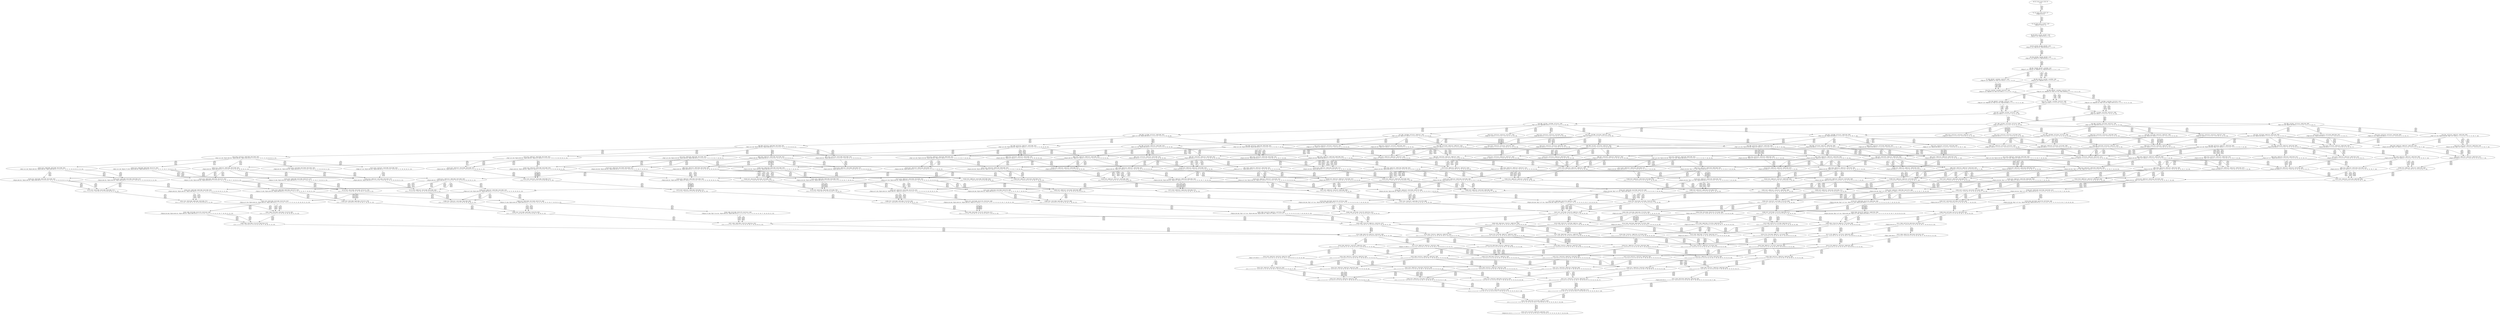 digraph {
	S0[label="S0: [0, 0] [0, 0] [0, 0] [0, 0] \n{}{}"];
	S1[label="S1: [0, 0] [0, 0] [0, 0] [9, 12] \n{T0J0:9-12}{1}"];
	S2[label="S2: [9, 9] [9, 9] [9, 12] [87, 110] \n{T0J1:87-110}{1, 2}"];
	S3[label="S3: [9, 9] [9, 12] [43, 55] [87, 110] \n{T0J1:87-110, T0J2:43-55}{1, 2, 3}"];
	S4[label="S4: [9, 12] [43, 55] [65, 83] [87, 110] \n{T0J1:87-110, T0J2:43-55, T0J10:65-83}{1, 2, 3, 11}"];
	S5[label="S5: [43, 55] [62, 79] [65, 83] [87, 110] \n{T0J1:87-110, T0J3:62-79, T0J10:65-83}{1, 2, 3, 4, 11}"];
	S6[label="S6: [62, 79] [65, 83] [87, 110] [90, 114] \n{T0J1:87-110, T0J3:62-79, T0J6:90-114, T0J10:65-83}{1, 2, 3, 4, 7, 11}"];
	S7[label="S7: [65, 83] [87, 110] [90, 114] [122, 153] \n{T0J1:87-110, T0J6:90-114, T0J7:122-153}{1, 2, 3, 4, 7, 8, 11}"];
	S8[label="S8: [65, 83] [74, 110] [87, 114] [90, 118] \n{T0J1:87-110, T0J6:90-114}{1, 2, 3, 4, 5, 6, 7, 11}"];
	S9[label="S9: [66, 80] [87, 110] [90, 114] [122, 153] \n{T0J1:87-110, T0J6:90-114, T0J7:122-153, T0J11:66-80}{1, 2, 3, 4, 7, 8, 11, 12}"];
	S10[label="S10: [74, 110] [87, 114] [90, 122] [122, 158] \n{T0J1:87-110, T0J6:90-114, T0J7:122-158}{1, 2, 3, 4, 5, 6, 7, 8, 11}"];
	S11[label="S11: [87, 110] [90, 114] [100, 121] [122, 153] \n{T0J1:87-110, T0J6:90-114, T0J7:122-153, T0J12:100-121}{1, 2, 3, 4, 7, 8, 11, 12, 13}"];
	S12[label="S12: [82, 98] [87, 110] [90, 114] [122, 153] \n{T0J1:87-110, T0J6:90-114, T0J7:122-153, T0J15:82-98}{1, 2, 3, 4, 7, 8, 11, 12, 16}"];
	S13[label="S13: [75, 112] [87, 114] [90, 122] [122, 158] \n{T0J7:122-158}{1, 2, 3, 4, 5, 6, 7, 8, 11, 12}"];
	S14[label="S14: [87, 114] [90, 122] [100, 155] [122, 158] \n{T0J7:122-158}{1, 2, 3, 4, 5, 6, 7, 8, 11, 12, 13}"];
	S15[label="S15: [87, 114] [90, 122] [91, 137] [122, 158] \n{T0J7:122-158}{1, 2, 3, 4, 5, 6, 7, 8, 11, 12, 16}"];
	S16[label="S16: [90, 122] [93, 122] [100, 155] [122, 158] \n{T0J7:122-158, T0J13:93-122}{1, 2, 3, 4, 5, 6, 7, 8, 11, 12, 13, 14}"];
	S17[label="S17: [90, 122] [91, 137] [103, 157] [122, 158] \n{T0J7:122-158}{1, 2, 3, 4, 5, 6, 7, 8, 11, 12, 13, 16}"];
	S18[label="S18: [90, 122] [91, 137] [122, 158] [158, 200] \n{T0J7:122-158, T0J16:158-200}{1, 2, 3, 4, 5, 6, 7, 8, 11, 12, 16, 17}"];
	S19[label="S19: [90, 122] [91, 123] [96, 137] [122, 158] \n{T0J7:122-158, T0J18:96-123}{1, 2, 3, 4, 5, 6, 7, 8, 11, 12, 16, 19}"];
	S20[label="S20: [93, 122] [100, 155] [122, 158] [147, 194] \n{T0J7:122-158, T0J14:147-194}{1, 2, 3, 4, 5, 6, 7, 8, 11, 12, 13, 14, 15}"];
	S21[label="S21: [91, 130] [96, 137] [103, 157] [122, 158] \n{T0J7:122-158}{1, 2, 3, 4, 5, 6, 7, 8, 11, 12, 13, 14, 16}"];
	S22[label="S22: [91, 137] [103, 158] [122, 165] [158, 200] \n{T0J7:122-158, T0J16:158-200}{1, 2, 3, 4, 5, 6, 7, 8, 11, 12, 13, 16, 17}"];
	S23[label="S23: [91, 123] [96, 137] [103, 158] [122, 165] \n{T0J7:122-158}{1, 2, 3, 4, 5, 6, 7, 8, 11, 12, 13, 16, 19}"];
	S24[label="S24: [91, 137] [122, 158] [157, 195] [158, 200] \n{T0J7:122-158, T0J16:158-200, T0J17:157-195}{1, 2, 3, 4, 5, 6, 7, 8, 11, 12, 16, 17, 18}"];
	S25[label="S25: [91, 123] [96, 137] [122, 158] [158, 200] \n{T0J7:122-158, T0J16:158-200}{1, 2, 3, 4, 5, 6, 7, 8, 11, 12, 16, 17, 19}"];
	S26[label="S26: [96, 111] [96, 137] [122, 158] [168, 202] \n{T0J7:122-158, T0J19:168-202}{1, 2, 3, 4, 5, 6, 7, 8, 11, 12, 16, 19, 20}"];
	S27[label="S27: [93, 123] [96, 137] [122, 158] [157, 192] \n{T0J7:122-158, T0J22:157-192}{1, 2, 3, 4, 5, 6, 7, 8, 11, 12, 16, 19, 23}"];
	S28[label="S28: [122, 122] [122, 122] [122, 154] [147, 155] \n{T0J8:147-154}{1, 2, 3, 4, 5, 6, 7, 8, 9, 10, 11, 12, 13, 14}"];
	S29[label="S29: [122, 122] [122, 122] [122, 155] [185, 201] \n{T0J9:185-201}{1, 2, 3, 4, 5, 6, 7, 8, 9, 10, 11, 12, 13, 14}"];
	S30[label="S30: [122, 122] [122, 137] [122, 154] [147, 157] \n{T0J8:147-154}{1, 2, 3, 4, 5, 6, 7, 8, 9, 10, 11, 12, 13, 16}"];
	S31[label="S31: [122, 122] [122, 137] [122, 157] [185, 201] \n{T0J9:185-201}{1, 2, 3, 4, 5, 6, 7, 8, 9, 10, 11, 12, 13, 16}"];
	S32[label="S32: [122, 122] [122, 137] [147, 154] [158, 200] \n{T0J8:147-154, T0J16:158-200}{1, 2, 3, 4, 5, 6, 7, 8, 9, 10, 11, 12, 16, 17}"];
	S33[label="S33: [122, 122] [122, 137] [158, 200] [185, 201] \n{T0J9:185-201, T0J16:158-200}{1, 2, 3, 4, 5, 6, 7, 8, 9, 10, 11, 12, 16, 17}"];
	S34[label="S34: [122, 122] [122, 123] [122, 137] [147, 154] \n{T0J8:147-154}{1, 2, 3, 4, 5, 6, 7, 8, 9, 10, 11, 12, 16, 19}"];
	S35[label="S35: [122, 122] [122, 123] [122, 137] [185, 201] \n{T0J9:185-201}{1, 2, 3, 4, 5, 6, 7, 8, 9, 10, 11, 12, 16, 19}"];
	S36[label="S36: [96, 142] [103, 157] [122, 158] [147, 202] \n{T0J14:147-202}{1, 2, 3, 4, 5, 6, 7, 8, 11, 12, 13, 14, 15, 16}"];
	S37[label="S37: [96, 145] [103, 158] [122, 165] [158, 200] \n{T0J16:158-200}{1, 2, 3, 4, 5, 6, 7, 8, 11, 12, 13, 14, 16, 17}"];
	S38[label="S38: [96, 131] [97, 137] [103, 158] [122, 165] \n{}{1, 2, 3, 4, 5, 6, 7, 8, 11, 12, 13, 14, 16, 19}"];
	S39[label="S39: [103, 158] [122, 180] [157, 195] [158, 200] \n{T0J16:158-200, T0J17:157-195}{1, 2, 3, 4, 5, 6, 7, 8, 11, 12, 13, 16, 17, 18}"];
	S40[label="S40: [96, 137] [103, 158] [122, 166] [158, 200] \n{T0J16:158-200}{1, 2, 3, 4, 5, 6, 7, 8, 11, 12, 13, 16, 17, 19}"];
	S41[label="S41: [96, 137] [103, 158] [122, 165] [168, 202] \n{T0J7:122-158, T0J19:168-202}{1, 2, 3, 4, 5, 6, 7, 8, 11, 12, 13, 16, 19, 20}"];
	S42[label="S42: [96, 137] [103, 158] [122, 166] [157, 192] \n{T0J22:157-192}{1, 2, 3, 4, 5, 6, 7, 8, 11, 12, 13, 16, 19, 23}"];
	S43[label="S43: [96, 137] [122, 158] [157, 195] [158, 200] \n{T0J7:122-158, T0J16:158-200, T0J17:157-195}{1, 2, 3, 4, 5, 6, 7, 8, 11, 12, 16, 17, 18, 19}"];
	S44[label="S44: [96, 137] [122, 158] [158, 200] [168, 202] \n{T0J7:122-158, T0J16:158-200, T0J19:168-202}{1, 2, 3, 4, 5, 6, 7, 8, 11, 12, 16, 17, 19, 20}"];
	S45[label="S45: [96, 137] [122, 158] [157, 192] [158, 200] \n{T0J7:122-158, T0J16:158-200, T0J22:157-192}{1, 2, 3, 4, 5, 6, 7, 8, 11, 12, 16, 17, 19, 23}"];
	S46[label="S46: [96, 137] [122, 158] [168, 201] [168, 202] \n{T0J7:122-158, T0J19:168-202, T0J20:168-201}{1, 2, 3, 4, 5, 6, 7, 8, 11, 12, 16, 19, 20, 21}"];
	S47[label="S47: [96, 137] [122, 158] [157, 192] [168, 202] \n{T0J7:122-158, T0J19:168-202, T0J22:157-192}{1, 2, 3, 4, 5, 6, 7, 8, 11, 12, 16, 19, 20, 23}"];
	S48[label="S48: [122, 122] [122, 155] [147, 194] [147, 201] \n{T0J14:147-194}{1, 2, 3, 4, 5, 6, 7, 8, 9, 10, 11, 12, 13, 14, 15}"];
	S49[label="S49: [122, 130] [122, 137] [122, 157] [147, 162] \n{T0J8:147-162}{1, 2, 3, 4, 5, 6, 7, 8, 9, 10, 11, 12, 13, 14, 16}"];
	S50[label="S50: [122, 130] [122, 137] [122, 157] [185, 209] \n{T0J9:185-209}{1, 2, 3, 4, 5, 6, 7, 8, 9, 10, 11, 12, 13, 14, 16}"];
	S51[label="S51: [122, 137] [122, 165] [147, 200] [158, 216] \n{T0J16:158-200}{1, 2, 3, 4, 5, 6, 7, 8, 9, 10, 11, 12, 13, 16, 17}"];
	S52[label="S52: [122, 123] [122, 137] [122, 155] [147, 165] \n{T0J8:147-155}{1, 2, 3, 4, 5, 6, 7, 8, 9, 10, 11, 12, 13, 16, 19}"];
	S53[label="S53: [122, 123] [122, 137] [122, 165] [185, 202] \n{T0J9:185-202}{1, 2, 3, 4, 5, 6, 7, 8, 9, 10, 11, 12, 13, 16, 19}"];
	S54[label="S54: [122, 137] [147, 195] [157, 200] [158, 216] \n{T0J16:158-200, T0J17:157-195}{1, 2, 3, 4, 5, 6, 7, 8, 9, 10, 11, 12, 16, 17, 18}"];
	S55[label="S55: [122, 123] [122, 137] [147, 155] [158, 200] \n{T0J8:147-155, T0J16:158-200}{1, 2, 3, 4, 5, 6, 7, 8, 9, 10, 11, 12, 16, 17, 19}"];
	S56[label="S56: [122, 123] [122, 137] [158, 200] [185, 202] \n{T0J9:185-202, T0J16:158-200}{1, 2, 3, 4, 5, 6, 7, 8, 9, 10, 11, 12, 16, 17, 19}"];
	S57[label="S57: [122, 123] [122, 137] [147, 155] [157, 192] \n{T0J8:147-155, T0J22:157-192}{1, 2, 3, 4, 5, 6, 7, 8, 9, 10, 11, 12, 16, 19, 23}"];
	S58[label="S58: [122, 123] [122, 137] [157, 192] [185, 202] \n{T0J9:185-202, T0J22:157-192}{1, 2, 3, 4, 5, 6, 7, 8, 9, 10, 11, 12, 16, 19, 23}"];
	S59[label="S59: [103, 158] [122, 165] [147, 202] [158, 231] \n{T0J14:147-217, T0J16:158-231}{1, 2, 3, 4, 5, 6, 7, 8, 11, 12, 13, 14, 15, 16, 17}"];
	S60[label="S60: [97, 153] [103, 158] [122, 165] [147, 203] \n{T0J14:147-203}{1, 2, 3, 4, 5, 6, 7, 8, 11, 12, 13, 14, 15, 16, 19}"];
	S61[label="S61: [103, 165] [122, 180] [157, 195] [158, 200] \n{T0J16:158-200, T0J17:157-195}{1, 2, 3, 4, 5, 6, 7, 8, 11, 12, 13, 14, 16, 17, 18}"];
	S62[label="S62: [97, 145] [103, 158] [122, 166] [158, 200] \n{T0J16:158-200}{1, 2, 3, 4, 5, 6, 7, 8, 11, 12, 13, 14, 16, 17, 19}"];
	S63[label="S63: [97, 145] [103, 158] [122, 165] [168, 202] \n{T0J19:168-202}{1, 2, 3, 4, 5, 6, 7, 8, 11, 12, 13, 14, 16, 19, 20}"];
	S64[label="S64: [97, 145] [103, 158] [122, 166] [157, 192] \n{T0J22:157-192}{1, 2, 3, 4, 5, 6, 7, 8, 11, 12, 13, 14, 16, 19, 23}"];
	S65[label="S65: [103, 158] [122, 180] [157, 195] [158, 200] \n{T0J16:158-200, T0J17:157-195}{1, 2, 3, 4, 5, 6, 7, 8, 11, 12, 13, 16, 17, 18, 19}"];
	S66[label="S66: [103, 158] [122, 180] [158, 200] [168, 202] \n{T0J16:158-200, T0J19:168-202}{1, 2, 3, 4, 5, 6, 7, 8, 11, 12, 13, 16, 17, 19, 20}"];
	S67[label="S67: [103, 158] [122, 180] [157, 192] [158, 200] \n{T0J16:158-200, T0J22:157-192}{1, 2, 3, 4, 5, 6, 7, 8, 11, 12, 13, 16, 17, 19, 23}"];
	S68[label="S68: [103, 158] [122, 180] [168, 201] [168, 202] \n{T0J19:168-202, T0J20:168-201}{1, 2, 3, 4, 5, 6, 7, 8, 11, 12, 13, 16, 19, 20, 21}"];
	S69[label="S69: [103, 158] [122, 180] [157, 192] [168, 202] \n{T0J19:168-202, T0J22:157-192}{1, 2, 3, 4, 5, 6, 7, 8, 11, 12, 13, 16, 19, 20, 23}"];
	S70[label="S70: [122, 158] [157, 195] [158, 200] [168, 202] \n{T0J7:122-158, T0J16:158-200, T0J17:157-195, T0J19:168-202}{1, 2, 3, 4, 5, 6, 7, 8, 11, 12, 16, 17, 18, 19, 20}"];
	S71[label="S71: [122, 158] [157, 192] [158, 195] [160, 200] \n{T0J7:122-158, T0J16:158-200, T0J17:157-195, T0J22:157-192}{1, 2, 3, 4, 5, 6, 7, 8, 11, 12, 16, 17, 18, 19, 23}"];
	S72[label="S72: [122, 158] [158, 200] [168, 201] [168, 202] \n{T0J7:122-158, T0J16:158-200, T0J19:168-202, T0J20:168-201}{1, 2, 3, 4, 5, 6, 7, 8, 11, 12, 16, 17, 19, 20, 21}"];
	S73[label="S73: [122, 158] [157, 192] [158, 200] [168, 202] \n{T0J7:122-158, T0J16:158-200, T0J19:168-202, T0J22:157-192}{1, 2, 3, 4, 5, 6, 7, 8, 11, 12, 16, 17, 19, 20, 23}"];
	S74[label="S74: [104, 122] [122, 158] [168, 201] [168, 202] \n{T0J7:122-158, T0J19:168-202, T0J20:168-201, T0J21:104-122}{1, 2, 3, 4, 5, 6, 7, 8, 11, 12, 16, 19, 20, 21, 22}"];
	S75[label="S75: [122, 158] [157, 192] [168, 201] [168, 202] \n{T0J7:122-158, T0J19:168-202, T0J20:168-201, T0J22:157-192}{1, 2, 3, 4, 5, 6, 7, 8, 11, 12, 16, 19, 20, 21, 23}"];
	S76[label="S76: [122, 157] [122, 158] [147, 202] [147, 221] \n{T0J14:147-202}{1, 2, 3, 4, 5, 6, 7, 8, 9, 10, 11, 12, 13, 14, 15, 16}"];
	S77[label="S77: [122, 158] [122, 165] [147, 200] [158, 224] \n{T0J16:158-200}{1, 2, 3, 4, 5, 6, 7, 8, 9, 10, 11, 12, 13, 14, 16, 17}"];
	S78[label="S78: [122, 137] [122, 158] [122, 163] [147, 165] \n{T0J8:147-163}{1, 2, 3, 4, 5, 6, 7, 8, 9, 10, 11, 12, 13, 14, 16, 19}"];
	S79[label="S79: [122, 137] [122, 158] [122, 165] [185, 210] \n{T0J9:185-210}{1, 2, 3, 4, 5, 6, 7, 8, 9, 10, 11, 12, 13, 14, 16, 19}"];
	S80[label="S80: [122, 180] [147, 195] [157, 200] [158, 237] \n{T0J16:158-200}{1, 2, 3, 4, 5, 6, 7, 8, 9, 10, 11, 12, 13, 16, 17, 18}"];
	S81[label="S81: [122, 158] [122, 166] [147, 200] [158, 216] \n{T0J16:158-200}{1, 2, 3, 4, 5, 6, 7, 8, 9, 10, 11, 12, 13, 16, 17, 19}"];
	S82[label="S82: [122, 137] [122, 165] [147, 202] [168, 216] \n{T0J19:168-202}{1, 2, 3, 4, 5, 6, 7, 8, 9, 10, 11, 12, 13, 16, 19, 20}"];
	S83[label="S83: [122, 158] [122, 166] [147, 192] [157, 216] \n{T0J22:157-192}{1, 2, 3, 4, 5, 6, 7, 8, 9, 10, 11, 12, 13, 16, 19, 23}"];
	S84[label="S84: [122, 137] [147, 195] [157, 200] [158, 216] \n{T0J16:158-200, T0J17:157-195}{1, 2, 3, 4, 5, 6, 7, 8, 9, 10, 11, 12, 16, 17, 18, 19}"];
	S85[label="S85: [122, 137] [147, 200] [158, 202] [168, 216] \n{T0J16:158-200, T0J19:168-202}{1, 2, 3, 4, 5, 6, 7, 8, 9, 10, 11, 12, 16, 17, 19, 20}"];
	S86[label="S86: [122, 137] [147, 192] [157, 200] [158, 216] \n{T0J16:158-200, T0J22:157-192}{1, 2, 3, 4, 5, 6, 7, 8, 9, 10, 11, 12, 16, 17, 19, 23}"];
	S87[label="S87: [122, 137] [147, 201] [168, 202] [168, 216] \n{T0J19:168-202, T0J20:168-201}{1, 2, 3, 4, 5, 6, 7, 8, 9, 10, 11, 12, 16, 19, 20, 21}"];
	S88[label="S88: [122, 137] [147, 192] [157, 202] [168, 216] \n{T0J19:168-202, T0J22:157-192}{1, 2, 3, 4, 5, 6, 7, 8, 9, 10, 11, 12, 16, 19, 20, 23}"];
	S89[label="S89: [122, 180] [147, 202] [158, 231] [160, 241] \n{T0J16:158-231, T0J17:157-241}{1, 2, 3, 4, 5, 6, 7, 8, 11, 12, 13, 14, 15, 16, 17, 18}"];
	S90[label="S90: [103, 158] [122, 166] [147, 203] [158, 242] \n{T0J16:158-242}{1, 2, 3, 4, 5, 6, 7, 8, 11, 12, 13, 14, 15, 16, 17, 19}"];
	S91[label="S91: [103, 158] [122, 165] [147, 203] [168, 232] \n{T0J14:147-217, T0J19:168-232}{1, 2, 3, 4, 5, 6, 7, 8, 11, 12, 13, 14, 15, 16, 19, 20}"];
	S92[label="S92: [103, 158] [122, 166] [147, 203] [157, 222] \n{T0J14:147-217, T0J22:157-222}{1, 2, 3, 4, 5, 6, 7, 8, 11, 12, 13, 14, 15, 16, 19, 23}"];
	S93[label="S93: [103, 165] [122, 180] [157, 195] [158, 200] \n{T0J16:158-200, T0J17:157-195}{1, 2, 3, 4, 5, 6, 7, 8, 11, 12, 13, 14, 16, 17, 18, 19}"];
	S94[label="S94: [103, 165] [122, 180] [158, 200] [168, 202] \n{T0J16:158-200, T0J19:168-202}{1, 2, 3, 4, 5, 6, 7, 8, 11, 12, 13, 14, 16, 17, 19, 20}"];
	S95[label="S95: [103, 165] [122, 180] [157, 192] [158, 200] \n{T0J16:158-200, T0J22:157-192}{1, 2, 3, 4, 5, 6, 7, 8, 11, 12, 13, 14, 16, 17, 19, 23}"];
	S96[label="S96: [103, 165] [122, 180] [168, 201] [168, 202] \n{T0J19:168-202, T0J20:168-201}{1, 2, 3, 4, 5, 6, 7, 8, 11, 12, 13, 14, 16, 19, 20, 21}"];
	S97[label="S97: [103, 165] [122, 180] [157, 192] [168, 202] \n{T0J19:168-202, T0J22:157-192}{1, 2, 3, 4, 5, 6, 7, 8, 11, 12, 13, 14, 16, 19, 20, 23}"];
	S98[label="S98: [122, 195] [157, 200] [158, 200] [168, 202] \n{T0J16:158-200, T0J17:157-195, T0J19:168-202}{1, 2, 3, 4, 5, 6, 7, 8, 11, 12, 13, 16, 17, 18, 19, 20}"];
	S99[label="S99: [122, 192] [157, 195] [158, 200] [160, 200] \n{T0J16:158-200, T0J17:157-195, T0J22:157-192}{1, 2, 3, 4, 5, 6, 7, 8, 11, 12, 13, 16, 17, 18, 19, 23}"];
	S100[label="S100: [122, 200] [158, 200] [168, 201] [168, 202] \n{T0J16:158-200, T0J19:168-202, T0J20:168-201}{1, 2, 3, 4, 5, 6, 7, 8, 11, 12, 13, 16, 17, 19, 20, 21}"];
	S101[label="S101: [122, 192] [157, 200] [158, 200] [168, 202] \n{T0J16:158-200, T0J19:168-202, T0J22:157-192}{1, 2, 3, 4, 5, 6, 7, 8, 11, 12, 13, 16, 17, 19, 20, 23}"];
	S102[label="S102: [111, 158] [122, 180] [168, 201] [168, 202] \n{T0J19:168-202, T0J20:168-201}{1, 2, 3, 4, 5, 6, 7, 8, 11, 12, 13, 16, 19, 20, 21, 22}"];
	S103[label="S103: [122, 192] [157, 200] [168, 201] [168, 202] \n{T0J19:168-202, T0J20:168-201, T0J22:157-192}{1, 2, 3, 4, 5, 6, 7, 8, 11, 12, 13, 16, 19, 20, 21, 23}"];
	S104[label="S104: [122, 158] [168, 200] [168, 201] [175, 202] \n{T0J7:122-158, T0J16:175-200, T0J19:168-202, T0J20:168-201}{1, 2, 3, 4, 5, 6, 7, 8, 11, 12, 16, 17, 19, 20, 21, 22}"];
	S105[label="S105: [122, 158] [168, 192] [168, 201] [168, 202] \n{T0J7:122-158, T0J19:168-202, T0J20:168-201, T0J22:168-192}{1, 2, 3, 4, 5, 6, 7, 8, 11, 12, 16, 19, 20, 21, 22, 23}"];
	S106[label="S106: [122, 165] [147, 202] [147, 231] [158, 246] \n{T0J16:158-246}{1, 2, 3, 4, 5, 6, 7, 8, 9, 10, 11, 12, 13, 14, 15, 16, 17}"];
	S107[label="S107: [122, 158] [122, 165] [147, 209] [147, 232] \n{}{1, 2, 3, 4, 5, 6, 7, 8, 9, 10, 11, 12, 13, 14, 15, 16, 19}"];
	S108[label="S108: [122, 188] [147, 195] [157, 200] [158, 244] \n{}{1, 2, 3, 4, 5, 6, 7, 8, 9, 10, 11, 12, 13, 14, 16, 17, 18}"];
	S109[label="S109: [122, 166] [122, 166] [147, 200] [158, 224] \n{T0J16:158-200}{1, 2, 3, 4, 5, 6, 7, 8, 9, 10, 11, 12, 13, 14, 16, 17, 19}"];
	S110[label="S110: [122, 158] [122, 165] [147, 202] [168, 224] \n{T0J19:168-202}{1, 2, 3, 4, 5, 6, 7, 8, 9, 10, 11, 12, 13, 14, 16, 19, 20}"];
	S111[label="S111: [122, 166] [122, 166] [147, 192] [157, 224] \n{}{1, 2, 3, 4, 5, 6, 7, 8, 9, 10, 11, 12, 13, 14, 16, 19, 23}"];
	S112[label="S112: [122, 180] [147, 195] [157, 200] [158, 237] \n{T0J16:158-200}{1, 2, 3, 4, 5, 6, 7, 8, 9, 10, 11, 12, 13, 16, 17, 18, 19}"];
	S113[label="S113: [122, 180] [147, 200] [158, 202] [168, 237] \n{T0J16:158-200, T0J19:168-202}{1, 2, 3, 4, 5, 6, 7, 8, 9, 10, 11, 12, 13, 16, 17, 19, 20}"];
	S114[label="S114: [122, 180] [147, 192] [157, 200] [158, 237] \n{T0J16:158-200}{1, 2, 3, 4, 5, 6, 7, 8, 9, 10, 11, 12, 13, 16, 17, 19, 23}"];
	S115[label="S115: [122, 180] [147, 201] [168, 202] [168, 237] \n{T0J19:168-202, T0J20:168-201}{1, 2, 3, 4, 5, 6, 7, 8, 9, 10, 11, 12, 13, 16, 19, 20, 21}"];
	S116[label="S116: [122, 180] [147, 192] [157, 202] [168, 237] \n{T0J19:168-202}{1, 2, 3, 4, 5, 6, 7, 8, 9, 10, 11, 12, 13, 16, 19, 20, 23}"];
	S117[label="S117: [147, 195] [157, 200] [158, 202] [168, 237] \n{T0J16:158-200, T0J19:168-202}{1, 2, 3, 4, 5, 6, 7, 8, 9, 10, 11, 12, 16, 17, 18, 19, 20}"];
	S118[label="S118: [147, 192] [157, 195] [158, 200] [160, 237] \n{T0J16:158-200}{1, 2, 3, 4, 5, 6, 7, 8, 9, 10, 11, 12, 16, 17, 18, 19, 23}"];
	S119[label="S119: [147, 200] [158, 201] [168, 202] [168, 237] \n{T0J16:158-200, T0J19:168-202, T0J20:168-201}{1, 2, 3, 4, 5, 6, 7, 8, 9, 10, 11, 12, 16, 17, 19, 20, 21}"];
	S120[label="S120: [147, 192] [157, 200] [158, 202] [168, 237] \n{T0J16:158-200, T0J19:168-202}{1, 2, 3, 4, 5, 6, 7, 8, 9, 10, 11, 12, 16, 17, 19, 20, 23}"];
	S121[label="S121: [122, 122] [147, 154] [168, 201] [168, 202] \n{T0J8:147-154, T0J19:168-202, T0J20:168-201}{1, 2, 3, 4, 5, 6, 7, 8, 9, 10, 11, 12, 16, 19, 20, 21, 22}"];
	S122[label="S122: [122, 122] [168, 201] [168, 201] [185, 202] \n{T0J9:185-201, T0J19:168-202, T0J20:168-201}{1, 2, 3, 4, 5, 6, 7, 8, 9, 10, 11, 12, 16, 19, 20, 21, 22}"];
	S123[label="S123: [147, 192] [157, 201] [168, 202] [168, 237] \n{T0J19:168-202, T0J20:168-201}{1, 2, 3, 4, 5, 6, 7, 8, 9, 10, 11, 12, 16, 19, 20, 21, 23}"];
	S124[label="S124: [122, 180] [147, 203] [158, 241] [160, 242] \n{T0J16:158-242, T0J17:157-241}{1, 2, 3, 4, 5, 6, 7, 8, 11, 12, 13, 14, 15, 16, 17, 18, 19}"];
	S125[label="S125: [122, 180] [147, 203] [158, 232] [168, 246] \n{T0J16:158-246, T0J19:168-232}{1, 2, 3, 4, 5, 6, 7, 8, 11, 12, 13, 14, 15, 16, 17, 19, 20}"];
	S126[label="S126: [122, 180] [147, 203] [157, 222] [160, 246] \n{T0J16:158-246, T0J22:157-222}{1, 2, 3, 4, 5, 6, 7, 8, 11, 12, 13, 14, 15, 16, 17, 19, 23}"];
	S127[label="S127: [122, 180] [147, 203] [168, 231] [168, 232] \n{T0J14:147-229, T0J19:168-232, T0J20:168-231}{1, 2, 3, 4, 5, 6, 7, 8, 11, 12, 13, 14, 15, 16, 19, 20, 21}"];
	S128[label="S128: [122, 180] [147, 203] [157, 222] [168, 232] \n{T0J14:147-229, T0J19:168-232, T0J22:157-222}{1, 2, 3, 4, 5, 6, 7, 8, 11, 12, 13, 14, 15, 16, 19, 20, 23}"];
	S129[label="S129: [122, 180] [157, 200] [158, 200] [168, 202] \n{T0J16:158-200, T0J17:157-195, T0J19:168-202}{1, 2, 3, 4, 5, 6, 7, 8, 11, 12, 13, 14, 16, 17, 18, 19, 20}"];
	S130[label="S130: [122, 180] [157, 195] [158, 200] [160, 200] \n{T0J16:158-200, T0J17:157-195, T0J22:157-192}{1, 2, 3, 4, 5, 6, 7, 8, 11, 12, 13, 14, 16, 17, 18, 19, 23}"];
	S131[label="S131: [122, 180] [158, 200] [168, 201] [168, 202] \n{T0J16:158-200, T0J19:168-202, T0J20:168-201}{1, 2, 3, 4, 5, 6, 7, 8, 11, 12, 13, 14, 16, 17, 19, 20, 21}"];
	S132[label="S132: [122, 180] [157, 200] [158, 200] [168, 202] \n{T0J16:158-200, T0J19:168-202, T0J22:157-192}{1, 2, 3, 4, 5, 6, 7, 8, 11, 12, 13, 14, 16, 17, 19, 20, 23}"];
	S133[label="S133: [111, 165] [122, 180] [168, 201] [168, 202] \n{T0J19:168-202, T0J20:168-201}{1, 2, 3, 4, 5, 6, 7, 8, 11, 12, 13, 14, 16, 19, 20, 21, 22}"];
	S134[label="S134: [122, 180] [157, 200] [168, 201] [168, 202] \n{T0J19:168-202, T0J20:168-201, T0J22:157-192}{1, 2, 3, 4, 5, 6, 7, 8, 11, 12, 13, 14, 16, 19, 20, 21, 23}"];
	S135[label="S135: [122, 200] [168, 200] [168, 201] [175, 202] \n{T0J16:175-200, T0J19:168-202, T0J20:168-201}{1, 2, 3, 4, 5, 6, 7, 8, 11, 12, 13, 16, 17, 19, 20, 21, 22}"];
	S136[label="S136: [122, 192] [168, 200] [168, 201] [168, 202] \n{T0J19:168-202, T0J20:168-201, T0J22:168-192}{1, 2, 3, 4, 5, 6, 7, 8, 11, 12, 13, 16, 19, 20, 21, 22, 23}"];
	S137[label="S137: [147, 202] [147, 231] [158, 246] [160, 260] \n{}{1, 2, 3, 4, 5, 6, 7, 8, 9, 10, 11, 12, 13, 14, 15, 16, 17, 18}"];
	S138[label="S138: [122, 166] [147, 209] [147, 237] [158, 247] \n{}{1, 2, 3, 4, 5, 6, 7, 8, 9, 10, 11, 12, 13, 14, 15, 16, 17, 19}"];
	S139[label="S139: [122, 165] [147, 209] [147, 232] [168, 237] \n{T0J19:168-232}{1, 2, 3, 4, 5, 6, 7, 8, 9, 10, 11, 12, 13, 14, 15, 16, 19, 20}"];
	S140[label="S140: [122, 166] [147, 209] [147, 224] [157, 238] \n{}{1, 2, 3, 4, 5, 6, 7, 8, 9, 10, 11, 12, 13, 14, 15, 16, 19, 23}"];
	S141[label="S141: [122, 188] [147, 195] [157, 200] [158, 244] \n{}{1, 2, 3, 4, 5, 6, 7, 8, 9, 10, 11, 12, 13, 14, 16, 17, 18, 19}"];
	S142[label="S142: [122, 188] [147, 200] [158, 202] [168, 244] \n{}{1, 2, 3, 4, 5, 6, 7, 8, 9, 10, 11, 12, 13, 14, 16, 17, 19, 20}"];
	S143[label="S143: [122, 188] [147, 192] [157, 200] [158, 244] \n{}{1, 2, 3, 4, 5, 6, 7, 8, 9, 10, 11, 12, 13, 14, 16, 17, 19, 23}"];
	S144[label="S144: [122, 188] [147, 201] [168, 202] [168, 244] \n{}{1, 2, 3, 4, 5, 6, 7, 8, 9, 10, 11, 12, 13, 14, 16, 19, 20, 21}"];
	S145[label="S145: [122, 188] [147, 192] [157, 202] [168, 244] \n{}{1, 2, 3, 4, 5, 6, 7, 8, 9, 10, 11, 12, 13, 14, 16, 19, 20, 23}"];
	S146[label="S146: [147, 200] [157, 202] [158, 237] [168, 274] \n{}{1, 2, 3, 4, 5, 6, 7, 8, 9, 10, 11, 12, 13, 16, 17, 18, 19, 20}"];
	S147[label="S147: [147, 195] [157, 200] [158, 235] [160, 271] \n{}{1, 2, 3, 4, 5, 6, 7, 8, 9, 10, 11, 12, 13, 16, 17, 18, 19, 23}"];
	S148[label="S148: [147, 201] [158, 202] [168, 237] [168, 279] \n{}{1, 2, 3, 4, 5, 6, 7, 8, 9, 10, 11, 12, 13, 16, 17, 19, 20, 21}"];
	S149[label="S149: [147, 200] [157, 202] [158, 235] [168, 271] \n{}{1, 2, 3, 4, 5, 6, 7, 8, 9, 10, 11, 12, 13, 16, 17, 19, 20, 23}"];
	S150[label="S150: [122, 180] [147, 201] [168, 202] [168, 237] \n{T0J19:168-202, T0J20:168-201}{1, 2, 3, 4, 5, 6, 7, 8, 9, 10, 11, 12, 13, 16, 19, 20, 21, 22}"];
	S151[label="S151: [147, 201] [157, 202] [168, 235] [168, 271] \n{}{1, 2, 3, 4, 5, 6, 7, 8, 9, 10, 11, 12, 13, 16, 19, 20, 21, 23}"];
	S152[label="S152: [147, 200] [168, 201] [168, 202] [175, 237] \n{T0J16:175-200, T0J19:168-202, T0J20:168-201}{1, 2, 3, 4, 5, 6, 7, 8, 9, 10, 11, 12, 16, 17, 19, 20, 21, 22}"];
	S153[label="S153: [147, 192] [168, 201] [168, 202] [168, 237] \n{T0J19:168-202, T0J20:168-201, T0J22:168-192}{1, 2, 3, 4, 5, 6, 7, 8, 9, 10, 11, 12, 16, 19, 20, 21, 22, 23}"];
	S154[label="S154: [147, 203] [158, 241] [160, 242] [179, 248] \n{T0J16:158-246, T0J17:157-241, T0J19:168-248}{1, 2, 3, 4, 5, 6, 7, 8, 11, 12, 13, 14, 15, 16, 17, 18, 19, 20}"];
	S155[label="S155: [147, 203] [157, 238] [160, 241] [179, 246] \n{T0J16:158-246, T0J17:157-241, T0J22:157-238}{1, 2, 3, 4, 5, 6, 7, 8, 11, 12, 13, 14, 15, 16, 17, 18, 19, 23}"];
	S156[label="S156: [147, 203] [158, 241] [160, 242] [226, 247] \n{T0J16:158-242, T0J17:157-241, T0J24:226-247}{1, 2, 3, 4, 5, 6, 7, 8, 11, 12, 13, 14, 15, 16, 17, 18, 19, 25}"];
	S157[label="S157: [147, 203] [158, 231] [168, 232] [179, 246] \n{T0J16:158-246, T0J19:168-232, T0J20:168-231}{1, 2, 3, 4, 5, 6, 7, 8, 11, 12, 13, 14, 15, 16, 17, 19, 20, 21}"];
	S158[label="S158: [147, 203] [157, 222] [160, 232] [179, 246] \n{T0J16:158-246, T0J19:168-232, T0J22:157-222}{1, 2, 3, 4, 5, 6, 7, 8, 11, 12, 13, 14, 15, 16, 17, 19, 20, 23}"];
	S159[label="S159: [122, 180] [147, 203] [168, 231] [168, 232] \n{T0J14:147-229, T0J19:168-232, T0J20:168-231}{1, 2, 3, 4, 5, 6, 7, 8, 11, 12, 13, 14, 15, 16, 19, 20, 21, 22}"];
	S160[label="S160: [147, 203] [157, 222] [168, 231] [179, 232] \n{T0J14:147-229, T0J19:168-232, T0J20:168-231, T0J22:157-222}{1, 2, 3, 4, 5, 6, 7, 8, 11, 12, 13, 14, 15, 16, 19, 20, 21, 23}"];
	S161[label="S161: [122, 180] [168, 200] [168, 201] [175, 202] \n{T0J16:175-200, T0J19:168-202, T0J20:168-201}{1, 2, 3, 4, 5, 6, 7, 8, 11, 12, 13, 14, 16, 17, 19, 20, 21, 22}"];
	S162[label="S162: [122, 180] [168, 200] [168, 201] [168, 202] \n{T0J19:168-202, T0J20:168-201, T0J22:168-192}{1, 2, 3, 4, 5, 6, 7, 8, 11, 12, 13, 14, 16, 19, 20, 21, 22, 23}"];
	S163[label="S163: [147, 214] [147, 241] [158, 247] [160, 260] \n{}{1, 2, 3, 4, 5, 6, 7, 8, 9, 10, 11, 12, 13, 14, 15, 16, 17, 18, 19}"];
	S164[label="S164: [147, 209] [147, 232] [158, 246] [168, 260] \n{}{1, 2, 3, 4, 5, 6, 7, 8, 9, 10, 11, 12, 13, 14, 15, 16, 17, 19, 20}"];
	S165[label="S165: [147, 209] [147, 224] [157, 246] [160, 260] \n{}{1, 2, 3, 4, 5, 6, 7, 8, 9, 10, 11, 12, 13, 14, 15, 16, 17, 19, 23}"];
	S166[label="S166: [147, 209] [147, 231] [168, 244] [168, 260] \n{}{1, 2, 3, 4, 5, 6, 7, 8, 9, 10, 11, 12, 13, 14, 15, 16, 19, 20, 21}"];
	S167[label="S167: [147, 209] [147, 224] [157, 244] [168, 260] \n{}{1, 2, 3, 4, 5, 6, 7, 8, 9, 10, 11, 12, 13, 14, 15, 16, 19, 20, 23}"];
	S168[label="S168: [147, 202] [157, 208] [158, 237] [168, 274] \n{}{1, 2, 3, 4, 5, 6, 7, 8, 9, 10, 11, 12, 13, 14, 16, 17, 18, 19, 20}"];
	S169[label="S169: [147, 200] [157, 203] [158, 235] [160, 271] \n{}{1, 2, 3, 4, 5, 6, 7, 8, 9, 10, 11, 12, 13, 14, 16, 17, 18, 19, 23}"];
	S170[label="S170: [147, 202] [158, 209] [168, 237] [168, 279] \n{}{1, 2, 3, 4, 5, 6, 7, 8, 9, 10, 11, 12, 13, 14, 16, 17, 19, 20, 21}"];
	S171[label="S171: [147, 202] [157, 208] [158, 235] [168, 271] \n{}{1, 2, 3, 4, 5, 6, 7, 8, 9, 10, 11, 12, 13, 14, 16, 17, 19, 20, 23}"];
	S172[label="S172: [122, 188] [147, 201] [168, 202] [168, 244] \n{}{1, 2, 3, 4, 5, 6, 7, 8, 9, 10, 11, 12, 13, 14, 16, 19, 20, 21, 22}"];
	S173[label="S173: [147, 202] [157, 209] [168, 235] [168, 271] \n{}{1, 2, 3, 4, 5, 6, 7, 8, 9, 10, 11, 12, 13, 14, 16, 19, 20, 21, 23}"];
	S174[label="S174: [147, 201] [168, 202] [168, 237] [175, 279] \n{}{1, 2, 3, 4, 5, 6, 7, 8, 9, 10, 11, 12, 13, 16, 17, 19, 20, 21, 22}"];
	S175[label="S175: [147, 201] [168, 202] [168, 235] [168, 271] \n{}{1, 2, 3, 4, 5, 6, 7, 8, 9, 10, 11, 12, 13, 16, 19, 20, 21, 22, 23}"];
	S176[label="S176: [158, 241] [160, 242] [179, 247] [214, 248] \n{T0J16:158-246, T0J17:157-241, T0J19:168-248, T0J20:168-247}{1, 2, 3, 4, 5, 6, 7, 8, 11, 12, 13, 14, 15, 16, 17, 18, 19, 20, 21}"];
	S177[label="S177: [157, 238] [160, 241] [179, 246] [211, 248] \n{T0J16:158-246, T0J17:157-241, T0J19:168-248, T0J22:157-238}{1, 2, 3, 4, 5, 6, 7, 8, 11, 12, 13, 14, 15, 16, 17, 18, 19, 20, 23}"];
	S178[label="S178: [158, 241] [160, 242] [179, 247] [226, 248] \n{T0J16:158-246, T0J17:157-241, T0J19:168-248, T0J24:226-247}{1, 2, 3, 4, 5, 6, 7, 8, 11, 12, 13, 14, 15, 16, 17, 18, 19, 20, 25}"];
	S179[label="S179: [157, 238] [160, 241] [179, 246] [226, 256] \n{T0J16:158-246, T0J17:157-241, T0J22:157-238, T0J24:226-256}{1, 2, 3, 4, 5, 6, 7, 8, 11, 12, 13, 14, 15, 16, 17, 18, 19, 23, 25}"];
	S180[label="S180: [147, 203] [168, 231] [168, 232] [179, 246] \n{T0J16:175-246, T0J19:168-232, T0J20:168-231}{1, 2, 3, 4, 5, 6, 7, 8, 11, 12, 13, 14, 15, 16, 17, 19, 20, 21, 22}"];
	S181[label="S181: [147, 203] [168, 222] [168, 231] [179, 232] \n{T0J14:147-229, T0J19:168-232, T0J20:168-231, T0J22:168-222}{1, 2, 3, 4, 5, 6, 7, 8, 11, 12, 13, 14, 15, 16, 19, 20, 21, 22, 23}"];
	S182[label="S182: [157, 222] [168, 231] [179, 232] [218, 246] \n{T0J16:218-246, T0J19:168-232, T0J20:168-231, T0J22:157-222}{1, 2, 3, 4, 5, 6, 7, 8, 11, 12, 13, 14, 15, 16, 17, 19, 20, 21, 23}"];
	S183[label="S183: [147, 241] [158, 247] [160, 274] [179, 305] \n{}{1, 2, 3, 4, 5, 6, 7, 8, 9, 10, 11, 12, 13, 14, 15, 16, 17, 18, 19, 20}"];
	S184[label="S184: [147, 241] [157, 247] [160, 271] [179, 294] \n{}{1, 2, 3, 4, 5, 6, 7, 8, 9, 10, 11, 12, 13, 14, 15, 16, 17, 18, 19, 23}"];
	S185[label="S185: [147, 241] [158, 247] [160, 247] [226, 282] \n{T0J24:226-247}{1, 2, 3, 4, 5, 6, 7, 8, 9, 10, 11, 12, 13, 14, 15, 16, 17, 18, 19, 25}"];
	S186[label="S186: [147, 231] [168, 244] [168, 274] [179, 298] \n{}{1, 2, 3, 4, 5, 6, 7, 8, 9, 10, 11, 12, 13, 14, 15, 16, 17, 19, 20, 21}"];
	S187[label="S187: [147, 224] [157, 244] [168, 271] [179, 298] \n{}{1, 2, 3, 4, 5, 6, 7, 8, 9, 10, 11, 12, 13, 14, 15, 16, 17, 19, 20, 23}"];
	S188[label="S188: [147, 203] [147, 231] [168, 244] [168, 260] \n{}{1, 2, 3, 4, 5, 6, 7, 8, 9, 10, 11, 12, 13, 14, 15, 16, 19, 20, 21, 22}"];
	S189[label="S189: [157, 222] [168, 235] [168, 271] [179, 282] \n{}{1, 2, 3, 4, 5, 6, 7, 8, 9, 10, 11, 12, 13, 14, 15, 16, 19, 20, 21, 23}"];
	S190[label="S190: [147, 202] [168, 209] [168, 237] [175, 279] \n{}{1, 2, 3, 4, 5, 6, 7, 8, 9, 10, 11, 12, 13, 14, 16, 17, 19, 20, 21, 22}"];
	S191[label="S191: [147, 202] [168, 209] [168, 235] [168, 271] \n{}{1, 2, 3, 4, 5, 6, 7, 8, 9, 10, 11, 12, 13, 14, 16, 19, 20, 21, 22, 23}"];
	S192[label="S192: [160, 241] [179, 246] [211, 247] [224, 248] \n{T0J16:158-246, T0J17:157-241, T0J19:168-248, T0J20:168-247, T0J22:157-238}{1, 2, 3, 4, 5, 6, 7, 8, 11, 12, 13, 14, 15, 16, 17, 18, 19, 20, 21, 23}"];
	S193[label="S193: [160, 241] [179, 246] [211, 248] [229, 256] \n{T0J16:158-246, T0J17:157-241, T0J19:168-248, T0J22:157-238, T0J24:226-256}{1, 2, 3, 4, 5, 6, 7, 8, 11, 12, 13, 14, 15, 16, 17, 18, 19, 20, 23, 25}"];
	S194[label="S194: [168, 231] [168, 232] [179, 241] [214, 246] \n{T0J16:175-246, T0J17:214-241, T0J19:168-232, T0J20:168-231}{1, 2, 3, 4, 5, 6, 7, 8, 11, 12, 13, 14, 15, 16, 17, 18, 19, 20, 21, 22}"];
	S195[label="S195: [168, 222] [168, 231] [179, 232] [218, 246] \n{T0J16:218-246, T0J19:168-232, T0J20:168-231, T0J22:168-222}{1, 2, 3, 4, 5, 6, 7, 8, 11, 12, 13, 14, 15, 16, 17, 19, 20, 21, 22, 23}"];
	S196[label="S196: [158, 247] [160, 274] [179, 305] [214, 331] \n{}{1, 2, 3, 4, 5, 6, 7, 8, 9, 10, 11, 12, 13, 14, 15, 16, 17, 18, 19, 20, 21}"];
	S197[label="S197: [157, 247] [160, 274] [179, 298] [211, 332] \n{}{1, 2, 3, 4, 5, 6, 7, 8, 9, 10, 11, 12, 13, 14, 15, 16, 17, 18, 19, 20, 23}"];
	S198[label="S198: [158, 247] [160, 247] [179, 282] [226, 332] \n{}{1, 2, 3, 4, 5, 6, 7, 8, 9, 10, 11, 12, 13, 14, 15, 16, 17, 18, 19, 20, 25}"];
	S199[label="S199: [157, 247] [160, 271] [179, 294] [226, 317] \n{}{1, 2, 3, 4, 5, 6, 7, 8, 9, 10, 11, 12, 13, 14, 15, 16, 17, 18, 19, 23, 25}"];
	S200[label="S200: [147, 231] [168, 244] [168, 274] [179, 292] \n{}{1, 2, 3, 4, 5, 6, 7, 8, 9, 10, 11, 12, 13, 14, 15, 16, 17, 19, 20, 21, 22}"];
	S201[label="S201: [168, 222] [168, 235] [168, 271] [179, 282] \n{}{1, 2, 3, 4, 5, 6, 7, 8, 9, 10, 11, 12, 13, 14, 15, 16, 19, 20, 21, 22, 23}"];
	S202[label="S202: [168, 235] [168, 271] [179, 282] [218, 311] \n{}{1, 2, 3, 4, 5, 6, 7, 8, 9, 10, 11, 12, 13, 14, 15, 16, 17, 19, 20, 21, 23}"];
	S203[label="S203: [185, 247] [185, 264] [185, 271] [225, 294] \n{T0J23:225-264}{1, 2, 3, 4, 5, 6, 7, 8, 9, 10, 11, 12, 13, 14, 15, 16, 17, 18, 19, 23, 24}"];
	S204[label="S204: [158, 247] [160, 253] [179, 271] [190, 294] \n{T0J25:190-253}{1, 2, 3, 4, 5, 6, 7, 8, 9, 10, 11, 12, 13, 14, 15, 16, 17, 18, 19, 23, 26}"];
	S205[label="S205: [160, 274] [179, 298] [211, 332] [222, 337] \n{}{1, 2, 3, 4, 5, 6, 7, 8, 9, 10, 11, 12, 13, 14, 15, 16, 17, 18, 19, 20, 21, 23}"];
	S206[label="S206: [160, 274] [179, 298] [211, 317] [226, 338] \n{}{1, 2, 3, 4, 5, 6, 7, 8, 9, 10, 11, 12, 13, 14, 15, 16, 17, 18, 19, 20, 23, 25}"];
	S207[label="S207: [160, 258] [166, 274] [179, 305] [214, 331] \n{}{1, 2, 3, 4, 5, 6, 7, 8, 9, 10, 11, 12, 13, 14, 15, 16, 17, 18, 19, 20, 21, 22}"];
	S208[label="S208: [168, 235] [168, 271] [179, 282] [218, 311] \n{}{1, 2, 3, 4, 5, 6, 7, 8, 9, 10, 11, 12, 13, 14, 15, 16, 17, 19, 20, 21, 22, 23}"];
	S209[label="S209: [185, 264] [185, 274] [211, 298] [225, 338] \n{}{1, 2, 3, 4, 5, 6, 7, 8, 9, 10, 11, 12, 13, 14, 15, 16, 17, 18, 19, 20, 23, 24}"];
	S210[label="S210: [160, 253] [179, 274] [190, 298] [211, 338] \n{}{1, 2, 3, 4, 5, 6, 7, 8, 9, 10, 11, 12, 13, 14, 15, 16, 17, 18, 19, 20, 23, 26}"];
	S211[label="S211: [160, 247] [179, 282] [226, 332] [230, 337] \n{T0J20:230-337}{1, 2, 3, 4, 5, 6, 7, 8, 9, 10, 11, 12, 13, 14, 15, 16, 17, 18, 19, 20, 21, 25}"];
	S212[label="S212: [185, 264] [185, 271] [225, 294] [226, 317] \n{T0J23:225-264}{1, 2, 3, 4, 5, 6, 7, 8, 9, 10, 11, 12, 13, 14, 15, 16, 17, 18, 19, 23, 24, 25}"];
	S213[label="S213: [160, 253] [179, 271] [190, 294] [226, 317] \n{}{1, 2, 3, 4, 5, 6, 7, 8, 9, 10, 11, 12, 13, 14, 15, 16, 17, 18, 19, 23, 25, 26}"];
	S214[label="S214: [185, 253] [185, 264] [190, 271] [225, 294] \n{T0J23:225-264}{1, 2, 3, 4, 5, 6, 7, 8, 9, 10, 11, 12, 13, 14, 15, 16, 17, 18, 19, 23, 24, 26}"];
	S215[label="S215: [166, 285] [179, 305] [211, 332] [222, 339] \n{}{1, 2, 3, 4, 5, 6, 7, 8, 9, 10, 11, 12, 13, 14, 15, 16, 17, 18, 19, 20, 21, 22, 23}"];
	S216[label="S216: [185, 274] [211, 298] [222, 338] [225, 354] \n{}{1, 2, 3, 4, 5, 6, 7, 8, 9, 10, 11, 12, 13, 14, 15, 16, 17, 18, 19, 20, 21, 23, 24}"];
	S217[label="S217: [179, 298] [211, 317] [222, 338] [230, 364] \n{}{1, 2, 3, 4, 5, 6, 7, 8, 9, 10, 11, 12, 13, 14, 15, 16, 17, 18, 19, 20, 21, 23, 25}"];
	S218[label="S218: [179, 274] [190, 298] [211, 338] [222, 343] \n{}{1, 2, 3, 4, 5, 6, 7, 8, 9, 10, 11, 12, 13, 14, 15, 16, 17, 18, 19, 20, 21, 23, 26}"];
	S219[label="S219: [185, 274] [211, 298] [225, 317] [226, 355] \n{}{1, 2, 3, 4, 5, 6, 7, 8, 9, 10, 11, 12, 13, 14, 15, 16, 17, 18, 19, 20, 23, 24, 25}"];
	S220[label="S220: [179, 274] [190, 298] [211, 317] [226, 344] \n{}{1, 2, 3, 4, 5, 6, 7, 8, 9, 10, 11, 12, 13, 14, 15, 16, 17, 18, 19, 20, 23, 25, 26}"];
	S221[label="S221: [185, 264] [190, 274] [211, 298] [225, 344] \n{}{1, 2, 3, 4, 5, 6, 7, 8, 9, 10, 11, 12, 13, 14, 15, 16, 17, 18, 19, 20, 23, 24, 26}"];
	S222[label="S222: [168, 258] [179, 282] [226, 332] [230, 337] \n{T0J21:168-258}{1, 2, 3, 4, 5, 6, 7, 8, 9, 10, 11, 12, 13, 14, 15, 16, 17, 18, 19, 20, 21, 22, 25}"];
	S223[label="S223: [185, 264] [190, 271] [225, 294] [226, 317] \n{T0J23:225-264}{1, 2, 3, 4, 5, 6, 7, 8, 9, 10, 11, 12, 13, 14, 15, 16, 17, 18, 19, 23, 24, 25, 26}"];
	S224[label="S224: [185, 305] [211, 332] [222, 338] [225, 354] \n{}{1, 2, 3, 4, 5, 6, 7, 8, 9, 10, 11, 12, 13, 14, 15, 16, 17, 18, 19, 20, 21, 22, 23, 24}"];
	S225[label="S225: [179, 309] [211, 332] [222, 339] [230, 384] \n{}{1, 2, 3, 4, 5, 6, 7, 8, 9, 10, 11, 12, 13, 14, 15, 16, 17, 18, 19, 20, 21, 22, 23, 25}"];
	S226[label="S226: [179, 305] [190, 313] [211, 338] [222, 343] \n{}{1, 2, 3, 4, 5, 6, 7, 8, 9, 10, 11, 12, 13, 14, 15, 16, 17, 18, 19, 20, 21, 22, 23, 26}"];
	S227[label="S227: [173, 280] [179, 305] [211, 332] [222, 339] \n{T0J26:173-280}{1, 2, 3, 4, 5, 6, 7, 8, 9, 10, 11, 12, 13, 14, 15, 16, 17, 18, 19, 20, 21, 22, 23, 27}"];
	S228[label="S228: [211, 298] [222, 317] [225, 355] [230, 364] \n{}{1, 2, 3, 4, 5, 6, 7, 8, 9, 10, 11, 12, 13, 14, 15, 16, 17, 18, 19, 20, 21, 23, 24, 25}"];
	S229[label="S229: [190, 274] [211, 298] [222, 344] [225, 354] \n{}{1, 2, 3, 4, 5, 6, 7, 8, 9, 10, 11, 12, 13, 14, 15, 16, 17, 18, 19, 20, 21, 23, 24, 26}"];
	S230[label="S230: [190, 298] [211, 317] [222, 344] [230, 364] \n{}{1, 2, 3, 4, 5, 6, 7, 8, 9, 10, 11, 12, 13, 14, 15, 16, 17, 18, 19, 20, 21, 23, 25, 26}"];
	S231[label="S231: [190, 274] [211, 298] [225, 317] [226, 355] \n{}{1, 2, 3, 4, 5, 6, 7, 8, 9, 10, 11, 12, 13, 14, 15, 16, 17, 18, 19, 20, 23, 24, 25, 26}"];
	S232[label="S232: [211, 332] [222, 339] [225, 370] [230, 404] \n{}{1, 2, 3, 4, 5, 6, 7, 8, 9, 10, 11, 12, 13, 14, 15, 16, 17, 18, 19, 20, 21, 22, 23, 24, 25}"];
	S233[label="S233: [190, 313] [211, 338] [222, 344] [225, 356] \n{}{1, 2, 3, 4, 5, 6, 7, 8, 9, 10, 11, 12, 13, 14, 15, 16, 17, 18, 19, 20, 21, 22, 23, 24, 26}"];
	S234[label="S234: [185, 305] [211, 332] [222, 338] [225, 354] \n{}{1, 2, 3, 4, 5, 6, 7, 8, 9, 10, 11, 12, 13, 14, 15, 16, 17, 18, 19, 20, 21, 22, 23, 24, 27}"];
	S235[label="S235: [225, 330] [225, 332] [225, 338] [270, 354] \n{T0J27:270-330}{1, 2, 3, 4, 5, 6, 7, 8, 9, 10, 11, 12, 13, 14, 15, 16, 17, 18, 19, 20, 21, 22, 23, 24, 28}"];
	S236[label="S236: [190, 332] [211, 339] [222, 359] [230, 404] \n{}{1, 2, 3, 4, 5, 6, 7, 8, 9, 10, 11, 12, 13, 14, 15, 16, 17, 18, 19, 20, 21, 22, 23, 25, 26}"];
	S237[label="S237: [179, 325] [211, 332] [222, 339] [230, 384] \n{}{1, 2, 3, 4, 5, 6, 7, 8, 9, 10, 11, 12, 13, 14, 15, 16, 17, 18, 19, 20, 21, 22, 23, 25, 27}"];
	S238[label="S238: [179, 305] [190, 313] [211, 338] [222, 343] \n{}{1, 2, 3, 4, 5, 6, 7, 8, 9, 10, 11, 12, 13, 14, 15, 16, 17, 18, 19, 20, 21, 22, 23, 26, 27}"];
	S239[label="S239: [211, 298] [222, 317] [225, 355] [230, 364] \n{}{1, 2, 3, 4, 5, 6, 7, 8, 9, 10, 11, 12, 13, 14, 15, 16, 17, 18, 19, 20, 21, 23, 24, 25, 26}"];
	S240[label="S240: [211, 339] [222, 370] [225, 383] [230, 412] \n{}{1, 2, 3, 4, 5, 6, 7, 8, 9, 10, 11, 12, 13, 14, 15, 16, 17, 18, 19, 20, 21, 22, 23, 24, 25, 26}"];
	S241[label="S241: [211, 332] [222, 339] [225, 376] [230, 404] \n{}{1, 2, 3, 4, 5, 6, 7, 8, 9, 10, 11, 12, 13, 14, 15, 16, 17, 18, 19, 20, 21, 22, 23, 24, 25, 27}"];
	S242[label="S242: [225, 339] [225, 370] [230, 375] [270, 429] \n{}{1, 2, 3, 4, 5, 6, 7, 8, 9, 10, 11, 12, 13, 14, 15, 16, 17, 18, 19, 20, 21, 22, 23, 24, 25, 28}"];
	S243[label="S243: [190, 313] [211, 338] [222, 344] [225, 356] \n{}{1, 2, 3, 4, 5, 6, 7, 8, 9, 10, 11, 12, 13, 14, 15, 16, 17, 18, 19, 20, 21, 22, 23, 24, 26, 27}"];
	S244[label="S244: [225, 330] [225, 338] [225, 344] [270, 356] \n{}{1, 2, 3, 4, 5, 6, 7, 8, 9, 10, 11, 12, 13, 14, 15, 16, 17, 18, 19, 20, 21, 22, 23, 24, 26, 28}"];
	S245[label="S245: [225, 330] [225, 332] [225, 338] [270, 354] \n{}{1, 2, 3, 4, 5, 6, 7, 8, 9, 10, 11, 12, 13, 14, 15, 16, 17, 18, 19, 20, 21, 22, 23, 24, 27, 28}"];
	S246[label="S246: [190, 332] [211, 339] [222, 359] [230, 404] \n{}{1, 2, 3, 4, 5, 6, 7, 8, 9, 10, 11, 12, 13, 14, 15, 16, 17, 18, 19, 20, 21, 22, 23, 25, 26, 27}"];
	S247[label="S247: [211, 370] [222, 372] [225, 383] [230, 412] \n{}{1, 2, 3, 4, 5, 6, 7, 8, 9, 10, 11, 12, 13, 14, 15, 16, 17, 18, 19, 20, 21, 22, 23, 24, 25, 26, 27}"];
	S248[label="S248: [225, 370] [225, 383] [230, 412] [270, 429] \n{}{1, 2, 3, 4, 5, 6, 7, 8, 9, 10, 11, 12, 13, 14, 15, 16, 17, 18, 19, 20, 21, 22, 23, 24, 25, 26, 28}"];
	S249[label="S249: [225, 339] [225, 375] [230, 376] [270, 429] \n{}{1, 2, 3, 4, 5, 6, 7, 8, 9, 10, 11, 12, 13, 14, 15, 16, 17, 18, 19, 20, 21, 22, 23, 24, 25, 27, 28}"];
	S250[label="S250: [225, 330] [225, 338] [225, 344] [270, 356] \n{}{1, 2, 3, 4, 5, 6, 7, 8, 9, 10, 11, 12, 13, 14, 15, 16, 17, 18, 19, 20, 21, 22, 23, 24, 26, 27, 28}"];
	S251[label="S251: [226, 335] [226, 339] [230, 359] [238, 404] \n{T0J28:238-335}{1, 2, 3, 4, 5, 6, 7, 8, 9, 10, 11, 12, 13, 14, 15, 16, 17, 18, 19, 20, 21, 22, 23, 25, 26, 27, 29}"];
	S252[label="S252: [225, 377] [225, 383] [230, 412] [270, 440] \n{}{1, 2, 3, 4, 5, 6, 7, 8, 9, 10, 11, 12, 13, 14, 15, 16, 17, 18, 19, 20, 21, 22, 23, 24, 25, 26, 27, 28}"];
	S253[label="S253: [226, 372] [226, 383] [230, 398] [238, 412] \n{}{1, 2, 3, 4, 5, 6, 7, 8, 9, 10, 11, 12, 13, 14, 15, 16, 17, 18, 19, 20, 21, 22, 23, 24, 25, 26, 27, 29}"];
	S254[label="S254: [226, 383] [230, 412] [238, 440] [270, 445] \n{}{1, 2, 3, 4, 5, 6, 7, 8, 9, 10, 11, 12, 13, 14, 15, 16, 17, 18, 19, 20, 21, 22, 23, 24, 25, 26, 27, 28, 29}"];
	S255[label="S255: [270, 412] [270, 440] [270, 445] [331, 522] \n{T0J29:331-522}{1, 2, 3, 4, 5, 6, 7, 8, 9, 10, 11, 12, 13, 14, 15, 16, 17, 18, 19, 20, 21, 22, 23, 24, 25, 26, 27, 28, 29, 30}"];
	S0 -> S1[label="T0 J0\nDL=750\nES=0\nLS=0\nEF=9\nLF=12",fontsize=8];
	S1 -> S2[label="T0 J1\nDL=750\nES=9\nLS=12\nEF=87\nLF=110",fontsize=8];
	S2 -> S3[label="T0 J2\nDL=750\nES=9\nLS=12\nEF=43\nLF=55",fontsize=8];
	S3 -> S4[label="T0 J10\nDL=750\nES=9\nLS=12\nEF=65\nLF=83",fontsize=8];
	S4 -> S5[label="T0 J3\nDL=750\nES=43\nLS=55\nEF=62\nLF=79",fontsize=8];
	S5 -> S6[label="T0 J6\nDL=750\nES=43\nLS=55\nEF=90\nLF=114",fontsize=8];
	S6 -> S8[label="T0 J4\nDL=750\nES=62\nLS=79\nEF=93\nLF=118",fontsize=8];
	S6 -> S8[label="T0 J5\nDL=750\nES=62\nLS=79\nEF=74\nLF=95",fontsize=8];
	S6 -> S7[label="T0 J7\nDL=750\nES=62\nLS=78\nEF=122\nLF=153",fontsize=8];
	S7 -> S10[label="T0 J4\nDL=750\nES=65\nLS=83\nEF=96\nLF=122",fontsize=8];
	S7 -> S10[label="T0 J5\nDL=750\nES=65\nLS=83\nEF=77\nLF=99",fontsize=8];
	S7 -> S9[label="T0 J11\nDL=750\nES=65\nLS=78\nEF=66\nLF=80",fontsize=8];
	S8 -> S10[label="T0 J7\nDL=750\nES=65\nLS=83\nEF=125\nLF=158",fontsize=8];
	S9 -> S13[label="T0 J4\nDL=750\nES=66\nLS=80\nEF=97\nLF=119",fontsize=8];
	S9 -> S13[label="T0 J5\nDL=750\nES=66\nLS=80\nEF=78\nLF=96",fontsize=8];
	S9 -> S11[label="T0 J12\nDL=750\nES=66\nLS=78\nEF=100\nLF=121",fontsize=8];
	S9 -> S12[label="T0 J15\nDL=750\nES=66\nLS=78\nEF=82\nLF=98",fontsize=8];
	S10 -> S13[label="T0 J11\nDL=750\nES=74\nLS=110\nEF=75\nLF=112",fontsize=8];
	S11 -> S14[label="T0 J4\nDL=750\nES=87\nLS=110\nEF=118\nLF=149",fontsize=8];
	S11 -> S14[label="T0 J5\nDL=750\nES=87\nLS=110\nEF=99\nLF=126",fontsize=8];
	S12 -> S15[label="T0 J4\nDL=750\nES=82\nLS=98\nEF=113\nLF=137",fontsize=8];
	S12 -> S15[label="T0 J5\nDL=750\nES=82\nLS=98\nEF=94\nLF=114",fontsize=8];
	S13 -> S14[label="T0 J12\nDL=750\nES=75\nLS=112\nEF=109\nLF=155",fontsize=8];
	S13 -> S15[label="T0 J15\nDL=750\nES=75\nLS=111\nEF=91\nLF=131",fontsize=8];
	S14 -> S16[label="T0 J13\nDL=750\nES=87\nLS=114\nEF=93\nLF=122",fontsize=8];
	S14 -> S17[label="T0 J15\nDL=750\nES=87\nLS=111\nEF=103\nLF=131",fontsize=8];
	S15 -> S17[label="T0 J12\nDL=750\nES=87\nLS=114\nEF=121\nLF=157",fontsize=8];
	S15 -> S18[label="T0 J16\nDL=750\nES=87\nLS=111\nEF=158\nLF=200",fontsize=8];
	S15 -> S19[label="T0 J18\nDL=750\nES=87\nLS=111\nEF=96\nLF=123",fontsize=8];
	S16 -> S28[label="T0 J8\nDL=750\nES=122\nLS=122\nEF=147\nLF=154",fontsize=8];
	S16 -> S29[label="T0 J9\nDL=750\nES=122\nLS=122\nEF=185\nLF=201",fontsize=8];
	S16 -> S20[label="T0 J14\nDL=750\nES=90\nLS=122\nEF=147\nLF=194",fontsize=8];
	S16 -> S21[label="T0 J15\nDL=750\nES=90\nLS=111\nEF=106\nLF=131",fontsize=8];
	S17 -> S30[label="T0 J8\nDL=750\nES=122\nLS=122\nEF=147\nLF=154",fontsize=8];
	S17 -> S31[label="T0 J9\nDL=750\nES=122\nLS=122\nEF=185\nLF=201",fontsize=8];
	S17 -> S21[label="T0 J13\nDL=750\nES=90\nLS=122\nEF=96\nLF=130",fontsize=8];
	S17 -> S22[label="T0 J16\nDL=750\nES=90\nLS=111\nEF=161\nLF=200",fontsize=8];
	S17 -> S23[label="T0 J18\nDL=750\nES=90\nLS=111\nEF=99\nLF=123",fontsize=8];
	S18 -> S32[label="T0 J8\nDL=750\nES=122\nLS=122\nEF=147\nLF=154",fontsize=8];
	S18 -> S33[label="T0 J9\nDL=750\nES=122\nLS=122\nEF=185\nLF=201",fontsize=8];
	S18 -> S22[label="T0 J12\nDL=750\nES=90\nLS=122\nEF=124\nLF=165",fontsize=8];
	S18 -> S24[label="T0 J17\nDL=750\nES=90\nLS=111\nEF=157\nLF=195",fontsize=8];
	S18 -> S25[label="T0 J18\nDL=750\nES=90\nLS=111\nEF=99\nLF=123",fontsize=8];
	S19 -> S34[label="T0 J8\nDL=750\nES=122\nLS=122\nEF=147\nLF=154",fontsize=8];
	S19 -> S35[label="T0 J9\nDL=750\nES=122\nLS=122\nEF=185\nLF=201",fontsize=8];
	S19 -> S23[label="T0 J12\nDL=750\nES=90\nLS=122\nEF=124\nLF=165",fontsize=8];
	S19 -> S25[label="T0 J16\nDL=750\nES=90\nLS=111\nEF=161\nLF=200",fontsize=8];
	S19 -> S26[label="T0 J19\nDL=750\nES=96\nLS=111\nEF=168\nLF=202",fontsize=8];
	S19 -> S27[label="T0 J22\nDL=750\nES=93\nLS=111\nEF=157\nLF=192",fontsize=8];
	S20 -> S48[label="T0 J8\nDL=750\nES=122\nLS=122\nEF=147\nLF=154",fontsize=8];
	S20 -> S48[label="T0 J9\nDL=750\nES=122\nLS=122\nEF=185\nLF=201",fontsize=8];
	S20 -> S36[label="T0 J15\nDL=750\nES=93\nLS=122\nEF=109\nLF=142",fontsize=8];
	S21 -> S49[label="T0 J8\nDL=750\nES=122\nLS=130\nEF=147\nLF=162",fontsize=8];
	S21 -> S50[label="T0 J9\nDL=750\nES=122\nLS=130\nEF=185\nLF=209",fontsize=8];
	S21 -> S36[label="T0 J14\nDL=750\nES=91\nLS=130\nEF=148\nLF=202",fontsize=8];
	S21 -> S37[label="T0 J16\nDL=750\nES=91\nLS=111\nEF=162\nLF=200",fontsize=8];
	S21 -> S38[label="T0 J18\nDL=750\nES=91\nLS=111\nEF=100\nLF=123",fontsize=8];
	S22 -> S51[label="T0 J8\nDL=750\nES=122\nLS=137\nEF=147\nLF=169",fontsize=8];
	S22 -> S51[label="T0 J9\nDL=750\nES=122\nLS=137\nEF=185\nLF=216",fontsize=8];
	S22 -> S37[label="T0 J13\nDL=750\nES=91\nLS=137\nEF=97\nLF=145",fontsize=8];
	S22 -> S39[label="T0 J17\nDL=750\nES=91\nLS=111\nEF=158\nLF=195",fontsize=8];
	S22 -> S40[label="T0 J18\nDL=750\nES=91\nLS=111\nEF=100\nLF=123",fontsize=8];
	S23 -> S52[label="T0 J8\nDL=750\nES=122\nLS=123\nEF=147\nLF=155",fontsize=8];
	S23 -> S53[label="T0 J9\nDL=750\nES=122\nLS=123\nEF=185\nLF=202",fontsize=8];
	S23 -> S38[label="T0 J13\nDL=750\nES=91\nLS=123\nEF=97\nLF=131",fontsize=8];
	S23 -> S40[label="T0 J16\nDL=750\nES=91\nLS=111\nEF=162\nLF=200",fontsize=8];
	S23 -> S41[label="T0 J19\nDL=750\nES=96\nLS=111\nEF=168\nLF=202",fontsize=8];
	S23 -> S42[label="T0 J22\nDL=750\nES=93\nLS=111\nEF=157\nLF=192",fontsize=8];
	S24 -> S54[label="T0 J8\nDL=750\nES=122\nLS=137\nEF=147\nLF=169",fontsize=8];
	S24 -> S54[label="T0 J9\nDL=750\nES=122\nLS=137\nEF=185\nLF=216",fontsize=8];
	S24 -> S39[label="T0 J12\nDL=750\nES=91\nLS=137\nEF=125\nLF=180",fontsize=8];
	S24 -> S43[label="T0 J18\nDL=750\nES=91\nLS=111\nEF=100\nLF=123",fontsize=8];
	S25 -> S55[label="T0 J8\nDL=750\nES=122\nLS=123\nEF=147\nLF=155",fontsize=8];
	S25 -> S56[label="T0 J9\nDL=750\nES=122\nLS=123\nEF=185\nLF=202",fontsize=8];
	S25 -> S40[label="T0 J12\nDL=750\nES=91\nLS=123\nEF=125\nLF=166",fontsize=8];
	S25 -> S43[label="T0 J17\nDL=750\nES=91\nLS=111\nEF=158\nLF=195",fontsize=8];
	S25 -> S44[label="T0 J19\nDL=750\nES=96\nLS=111\nEF=168\nLF=202",fontsize=8];
	S25 -> S45[label="T0 J22\nDL=750\nES=93\nLS=111\nEF=157\nLF=192",fontsize=8];
	S26 -> S41[label="T0 J12\nDL=750\nES=96\nLS=112\nEF=130\nLF=155",fontsize=8];
	S26 -> S44[label="T0 J16\nDL=750\nES=96\nLS=111\nEF=167\nLF=200",fontsize=8];
	S26 -> S46[label="T0 J20\nDL=750\nES=96\nLS=111\nEF=168\nLF=201",fontsize=8];
	S26 -> S47[label="T0 J22\nDL=750\nES=96\nLS=111\nEF=160\nLF=192",fontsize=8];
	S27 -> S57[label="T0 J8\nDL=750\nES=122\nLS=123\nEF=147\nLF=155",fontsize=8];
	S27 -> S58[label="T0 J9\nDL=750\nES=122\nLS=123\nEF=185\nLF=202",fontsize=8];
	S27 -> S42[label="T0 J12\nDL=750\nES=93\nLS=123\nEF=127\nLF=166",fontsize=8];
	S27 -> S45[label="T0 J16\nDL=750\nES=93\nLS=111\nEF=164\nLF=200",fontsize=8];
	S27 -> S47[label="T0 J19\nDL=750\nES=96\nLS=111\nEF=168\nLF=202",fontsize=8];
	S28 -> S48[label="T0 J14\nDL=750\nES=122\nLS=122\nEF=179\nLF=194",fontsize=8];
	S29 -> S48[label="T0 J14\nDL=750\nES=122\nLS=122\nEF=179\nLF=194",fontsize=8];
	S30 -> S49[label="T0 J13\nDL=750\nES=122\nLS=122\nEF=128\nLF=130",fontsize=8];
	S31 -> S50[label="T0 J13\nDL=750\nES=122\nLS=122\nEF=128\nLF=130",fontsize=8];
	S32 -> S51[label="T0 J12\nDL=750\nES=122\nLS=122\nEF=156\nLF=165",fontsize=8];
	S33 -> S51[label="T0 J12\nDL=750\nES=122\nLS=122\nEF=156\nLF=165",fontsize=8];
	S34 -> S52[label="T0 J12\nDL=750\nES=122\nLS=122\nEF=156\nLF=165",fontsize=8];
	S35 -> S53[label="T0 J12\nDL=750\nES=122\nLS=122\nEF=156\nLF=165",fontsize=8];
	S36 -> S76[label="T0 J8\nDL=750\nES=122\nLS=142\nEF=147\nLF=174",fontsize=8];
	S36 -> S76[label="T0 J9\nDL=750\nES=122\nLS=142\nEF=185\nLF=221",fontsize=8];
	S36 -> S59[label="T0 J16\nDL=750\nES=96\nLS=142\nEF=167\nLF=231",fontsize=8];
	S36 -> S60[label="T0 J18\nDL=750\nES=96\nLS=141\nEF=105\nLF=153",fontsize=8];
	S37 -> S77[label="T0 J8\nDL=750\nES=122\nLS=145\nEF=147\nLF=177",fontsize=8];
	S37 -> S77[label="T0 J9\nDL=750\nES=122\nLS=145\nEF=185\nLF=224",fontsize=8];
	S37 -> S59[label="T0 J14\nDL=750\nES=96\nLS=145\nEF=153\nLF=217",fontsize=8];
	S37 -> S61[label="T0 J17\nDL=750\nES=96\nLS=111\nEF=163\nLF=195",fontsize=8];
	S37 -> S62[label="T0 J18\nDL=750\nES=96\nLS=111\nEF=105\nLF=123",fontsize=8];
	S38 -> S78[label="T0 J8\nDL=750\nES=122\nLS=131\nEF=147\nLF=163",fontsize=8];
	S38 -> S79[label="T0 J9\nDL=750\nES=122\nLS=131\nEF=185\nLF=210",fontsize=8];
	S38 -> S60[label="T0 J14\nDL=750\nES=96\nLS=131\nEF=153\nLF=203",fontsize=8];
	S38 -> S62[label="T0 J16\nDL=750\nES=96\nLS=111\nEF=167\nLF=200",fontsize=8];
	S38 -> S63[label="T0 J19\nDL=750\nES=96\nLS=111\nEF=168\nLF=202",fontsize=8];
	S38 -> S64[label="T0 J22\nDL=750\nES=96\nLS=111\nEF=160\nLF=192",fontsize=8];
	S39 -> S80[label="T0 J8\nDL=750\nES=122\nLS=158\nEF=147\nLF=190",fontsize=8];
	S39 -> S80[label="T0 J9\nDL=750\nES=122\nLS=158\nEF=185\nLF=237",fontsize=8];
	S39 -> S61[label="T0 J13\nDL=750\nES=103\nLS=157\nEF=109\nLF=165",fontsize=8];
	S39 -> S65[label="T0 J18\nDL=750\nES=103\nLS=111\nEF=112\nLF=123",fontsize=8];
	S40 -> S81[label="T0 J8\nDL=750\nES=122\nLS=137\nEF=147\nLF=169",fontsize=8];
	S40 -> S81[label="T0 J9\nDL=750\nES=122\nLS=137\nEF=185\nLF=216",fontsize=8];
	S40 -> S62[label="T0 J13\nDL=750\nES=96\nLS=137\nEF=102\nLF=145",fontsize=8];
	S40 -> S65[label="T0 J17\nDL=750\nES=96\nLS=111\nEF=163\nLF=195",fontsize=8];
	S40 -> S66[label="T0 J19\nDL=750\nES=96\nLS=111\nEF=168\nLF=202",fontsize=8];
	S40 -> S67[label="T0 J22\nDL=750\nES=96\nLS=111\nEF=160\nLF=192",fontsize=8];
	S41 -> S82[label="T0 J8\nDL=750\nES=122\nLS=137\nEF=147\nLF=169",fontsize=8];
	S41 -> S82[label="T0 J9\nDL=750\nES=122\nLS=137\nEF=185\nLF=216",fontsize=8];
	S41 -> S63[label="T0 J13\nDL=750\nES=96\nLS=137\nEF=102\nLF=145",fontsize=8];
	S41 -> S66[label="T0 J16\nDL=750\nES=96\nLS=111\nEF=167\nLF=200",fontsize=8];
	S41 -> S68[label="T0 J20\nDL=750\nES=96\nLS=111\nEF=168\nLF=201",fontsize=8];
	S41 -> S69[label="T0 J22\nDL=750\nES=96\nLS=111\nEF=160\nLF=192",fontsize=8];
	S42 -> S83[label="T0 J8\nDL=750\nES=122\nLS=137\nEF=147\nLF=169",fontsize=8];
	S42 -> S83[label="T0 J9\nDL=750\nES=122\nLS=137\nEF=185\nLF=216",fontsize=8];
	S42 -> S64[label="T0 J13\nDL=750\nES=96\nLS=137\nEF=102\nLF=145",fontsize=8];
	S42 -> S67[label="T0 J16\nDL=750\nES=96\nLS=111\nEF=167\nLF=200",fontsize=8];
	S42 -> S69[label="T0 J19\nDL=750\nES=96\nLS=111\nEF=168\nLF=202",fontsize=8];
	S43 -> S84[label="T0 J8\nDL=750\nES=122\nLS=137\nEF=147\nLF=169",fontsize=8];
	S43 -> S84[label="T0 J9\nDL=750\nES=122\nLS=137\nEF=185\nLF=216",fontsize=8];
	S43 -> S65[label="T0 J12\nDL=750\nES=96\nLS=137\nEF=130\nLF=180",fontsize=8];
	S43 -> S70[label="T0 J19\nDL=750\nES=96\nLS=111\nEF=168\nLF=202",fontsize=8];
	S43 -> S71[label="T0 J22\nDL=750\nES=96\nLS=111\nEF=160\nLF=192",fontsize=8];
	S44 -> S85[label="T0 J8\nDL=750\nES=122\nLS=137\nEF=147\nLF=169",fontsize=8];
	S44 -> S85[label="T0 J9\nDL=750\nES=122\nLS=137\nEF=185\nLF=216",fontsize=8];
	S44 -> S66[label="T0 J12\nDL=750\nES=96\nLS=137\nEF=130\nLF=180",fontsize=8];
	S44 -> S70[label="T0 J17\nDL=750\nES=96\nLS=111\nEF=163\nLF=195",fontsize=8];
	S44 -> S72[label="T0 J20\nDL=750\nES=96\nLS=111\nEF=168\nLF=201",fontsize=8];
	S44 -> S73[label="T0 J22\nDL=750\nES=96\nLS=111\nEF=160\nLF=192",fontsize=8];
	S45 -> S86[label="T0 J8\nDL=750\nES=122\nLS=137\nEF=147\nLF=169",fontsize=8];
	S45 -> S86[label="T0 J9\nDL=750\nES=122\nLS=137\nEF=185\nLF=216",fontsize=8];
	S45 -> S67[label="T0 J12\nDL=750\nES=96\nLS=137\nEF=130\nLF=180",fontsize=8];
	S45 -> S71[label="T0 J17\nDL=750\nES=96\nLS=111\nEF=163\nLF=195",fontsize=8];
	S45 -> S73[label="T0 J19\nDL=750\nES=96\nLS=111\nEF=168\nLF=202",fontsize=8];
	S46 -> S87[label="T0 J8\nDL=750\nES=122\nLS=137\nEF=147\nLF=169",fontsize=8];
	S46 -> S87[label="T0 J9\nDL=750\nES=122\nLS=137\nEF=185\nLF=216",fontsize=8];
	S46 -> S68[label="T0 J12\nDL=750\nES=96\nLS=137\nEF=130\nLF=180",fontsize=8];
	S46 -> S72[label="T0 J16\nDL=750\nES=96\nLS=111\nEF=167\nLF=200",fontsize=8];
	S46 -> S74[label="T0 J21\nDL=750\nES=96\nLS=111\nEF=104\nLF=122",fontsize=8];
	S46 -> S75[label="T0 J22\nDL=750\nES=96\nLS=111\nEF=160\nLF=192",fontsize=8];
	S47 -> S88[label="T0 J8\nDL=750\nES=122\nLS=137\nEF=147\nLF=169",fontsize=8];
	S47 -> S88[label="T0 J9\nDL=750\nES=122\nLS=137\nEF=185\nLF=216",fontsize=8];
	S47 -> S69[label="T0 J12\nDL=750\nES=96\nLS=137\nEF=130\nLF=180",fontsize=8];
	S47 -> S73[label="T0 J16\nDL=750\nES=96\nLS=111\nEF=167\nLF=200",fontsize=8];
	S47 -> S75[label="T0 J20\nDL=750\nES=96\nLS=111\nEF=168\nLF=201",fontsize=8];
	S48 -> S76[label="T0 J15\nDL=750\nES=122\nLS=122\nEF=138\nLF=142",fontsize=8];
	S49 -> S76[label="T0 J14\nDL=750\nES=122\nLS=130\nEF=179\nLF=202",fontsize=8];
	S50 -> S76[label="T0 J14\nDL=750\nES=122\nLS=130\nEF=179\nLF=202",fontsize=8];
	S51 -> S77[label="T0 J13\nDL=750\nES=122\nLS=137\nEF=128\nLF=145",fontsize=8];
	S52 -> S78[label="T0 J13\nDL=750\nES=122\nLS=123\nEF=128\nLF=131",fontsize=8];
	S53 -> S79[label="T0 J13\nDL=750\nES=122\nLS=123\nEF=128\nLF=131",fontsize=8];
	S54 -> S80[label="T0 J12\nDL=750\nES=122\nLS=137\nEF=156\nLF=180",fontsize=8];
	S55 -> S81[label="T0 J12\nDL=750\nES=122\nLS=123\nEF=156\nLF=166",fontsize=8];
	S56 -> S81[label="T0 J12\nDL=750\nES=122\nLS=123\nEF=156\nLF=166",fontsize=8];
	S57 -> S83[label="T0 J12\nDL=750\nES=122\nLS=123\nEF=156\nLF=166",fontsize=8];
	S58 -> S83[label="T0 J12\nDL=750\nES=122\nLS=123\nEF=156\nLF=166",fontsize=8];
	S59 -> S106[label="T0 J8\nDL=750\nES=122\nLS=158\nEF=147\nLF=190",fontsize=8];
	S59 -> S106[label="T0 J9\nDL=750\nES=122\nLS=158\nEF=185\nLF=237",fontsize=8];
	S59 -> S89[label="T0 J17\nDL=750\nES=103\nLS=157\nEF=170\nLF=241",fontsize=8];
	S59 -> S90[label="T0 J18\nDL=750\nES=103\nLS=141\nEF=112\nLF=153",fontsize=8];
	S60 -> S107[label="T0 J8\nDL=750\nES=122\nLS=153\nEF=147\nLF=185",fontsize=8];
	S60 -> S107[label="T0 J9\nDL=750\nES=122\nLS=153\nEF=185\nLF=232",fontsize=8];
	S60 -> S90[label="T0 J16\nDL=750\nES=97\nLS=153\nEF=168\nLF=242",fontsize=8];
	S60 -> S91[label="T0 J19\nDL=750\nES=97\nLS=141\nEF=169\nLF=232",fontsize=8];
	S60 -> S92[label="T0 J22\nDL=750\nES=97\nLS=141\nEF=161\nLF=222",fontsize=8];
	S61 -> S108[label="T0 J8\nDL=750\nES=122\nLS=165\nEF=147\nLF=197",fontsize=8];
	S61 -> S108[label="T0 J9\nDL=750\nES=122\nLS=165\nEF=185\nLF=244",fontsize=8];
	S61 -> S89[label="T0 J14\nDL=750\nES=103\nLS=157\nEF=160\nLF=229",fontsize=8];
	S61 -> S93[label="T0 J18\nDL=750\nES=103\nLS=111\nEF=112\nLF=123",fontsize=8];
	S62 -> S109[label="T0 J8\nDL=750\nES=122\nLS=145\nEF=147\nLF=177",fontsize=8];
	S62 -> S109[label="T0 J9\nDL=750\nES=122\nLS=145\nEF=185\nLF=224",fontsize=8];
	S62 -> S90[label="T0 J14\nDL=750\nES=97\nLS=145\nEF=154\nLF=217",fontsize=8];
	S62 -> S93[label="T0 J17\nDL=750\nES=97\nLS=111\nEF=164\nLF=195",fontsize=8];
	S62 -> S94[label="T0 J19\nDL=750\nES=97\nLS=111\nEF=169\nLF=202",fontsize=8];
	S62 -> S95[label="T0 J22\nDL=750\nES=97\nLS=111\nEF=161\nLF=192",fontsize=8];
	S63 -> S110[label="T0 J8\nDL=750\nES=122\nLS=145\nEF=147\nLF=177",fontsize=8];
	S63 -> S110[label="T0 J9\nDL=750\nES=122\nLS=145\nEF=185\nLF=224",fontsize=8];
	S63 -> S91[label="T0 J14\nDL=750\nES=97\nLS=145\nEF=154\nLF=217",fontsize=8];
	S63 -> S94[label="T0 J16\nDL=750\nES=97\nLS=111\nEF=168\nLF=200",fontsize=8];
	S63 -> S96[label="T0 J20\nDL=750\nES=97\nLS=111\nEF=169\nLF=201",fontsize=8];
	S63 -> S97[label="T0 J22\nDL=750\nES=97\nLS=111\nEF=161\nLF=192",fontsize=8];
	S64 -> S111[label="T0 J8\nDL=750\nES=122\nLS=145\nEF=147\nLF=177",fontsize=8];
	S64 -> S111[label="T0 J9\nDL=750\nES=122\nLS=145\nEF=185\nLF=224",fontsize=8];
	S64 -> S92[label="T0 J14\nDL=750\nES=97\nLS=145\nEF=154\nLF=217",fontsize=8];
	S64 -> S95[label="T0 J16\nDL=750\nES=97\nLS=111\nEF=168\nLF=200",fontsize=8];
	S64 -> S97[label="T0 J19\nDL=750\nES=97\nLS=111\nEF=169\nLF=202",fontsize=8];
	S65 -> S112[label="T0 J8\nDL=750\nES=122\nLS=158\nEF=147\nLF=190",fontsize=8];
	S65 -> S112[label="T0 J9\nDL=750\nES=122\nLS=158\nEF=185\nLF=237",fontsize=8];
	S65 -> S93[label="T0 J13\nDL=750\nES=103\nLS=157\nEF=109\nLF=165",fontsize=8];
	S65 -> S98[label="T0 J19\nDL=750\nES=103\nLS=111\nEF=175\nLF=202",fontsize=8];
	S65 -> S99[label="T0 J22\nDL=750\nES=103\nLS=111\nEF=167\nLF=192",fontsize=8];
	S66 -> S113[label="T0 J8\nDL=750\nES=122\nLS=158\nEF=147\nLF=190",fontsize=8];
	S66 -> S113[label="T0 J9\nDL=750\nES=122\nLS=158\nEF=185\nLF=237",fontsize=8];
	S66 -> S94[label="T0 J13\nDL=750\nES=103\nLS=157\nEF=109\nLF=165",fontsize=8];
	S66 -> S98[label="T0 J17\nDL=750\nES=103\nLS=111\nEF=170\nLF=195",fontsize=8];
	S66 -> S100[label="T0 J20\nDL=750\nES=103\nLS=111\nEF=175\nLF=201",fontsize=8];
	S66 -> S101[label="T0 J22\nDL=750\nES=103\nLS=111\nEF=167\nLF=192",fontsize=8];
	S67 -> S114[label="T0 J8\nDL=750\nES=122\nLS=158\nEF=147\nLF=190",fontsize=8];
	S67 -> S114[label="T0 J9\nDL=750\nES=122\nLS=158\nEF=185\nLF=237",fontsize=8];
	S67 -> S95[label="T0 J13\nDL=750\nES=103\nLS=157\nEF=109\nLF=165",fontsize=8];
	S67 -> S99[label="T0 J17\nDL=750\nES=103\nLS=111\nEF=170\nLF=195",fontsize=8];
	S67 -> S101[label="T0 J19\nDL=750\nES=103\nLS=111\nEF=175\nLF=202",fontsize=8];
	S68 -> S115[label="T0 J8\nDL=750\nES=122\nLS=158\nEF=147\nLF=190",fontsize=8];
	S68 -> S115[label="T0 J9\nDL=750\nES=122\nLS=158\nEF=185\nLF=237",fontsize=8];
	S68 -> S96[label="T0 J13\nDL=750\nES=103\nLS=157\nEF=109\nLF=165",fontsize=8];
	S68 -> S100[label="T0 J16\nDL=750\nES=103\nLS=111\nEF=174\nLF=200",fontsize=8];
	S68 -> S102[label="T0 J21\nDL=750\nES=103\nLS=111\nEF=111\nLF=122",fontsize=8];
	S68 -> S103[label="T0 J22\nDL=750\nES=103\nLS=111\nEF=167\nLF=192",fontsize=8];
	S69 -> S116[label="T0 J8\nDL=750\nES=122\nLS=158\nEF=147\nLF=190",fontsize=8];
	S69 -> S116[label="T0 J9\nDL=750\nES=122\nLS=158\nEF=185\nLF=237",fontsize=8];
	S69 -> S97[label="T0 J13\nDL=750\nES=103\nLS=157\nEF=109\nLF=165",fontsize=8];
	S69 -> S101[label="T0 J16\nDL=750\nES=103\nLS=111\nEF=174\nLF=200",fontsize=8];
	S69 -> S103[label="T0 J20\nDL=750\nES=103\nLS=111\nEF=175\nLF=201",fontsize=8];
	S70 -> S117[label="T0 J8\nDL=750\nES=122\nLS=158\nEF=147\nLF=190",fontsize=8];
	S70 -> S117[label="T0 J9\nDL=750\nES=122\nLS=158\nEF=185\nLF=237",fontsize=8];
	S70 -> S98[label="T0 J12\nDL=750\nES=122\nLS=157\nEF=156\nLF=200",fontsize=8];
	S71 -> S118[label="T0 J8\nDL=750\nES=122\nLS=158\nEF=147\nLF=190",fontsize=8];
	S71 -> S118[label="T0 J9\nDL=750\nES=122\nLS=158\nEF=185\nLF=237",fontsize=8];
	S71 -> S99[label="T0 J12\nDL=750\nES=122\nLS=157\nEF=156\nLF=200",fontsize=8];
	S72 -> S119[label="T0 J8\nDL=750\nES=122\nLS=158\nEF=147\nLF=190",fontsize=8];
	S72 -> S119[label="T0 J9\nDL=750\nES=122\nLS=158\nEF=185\nLF=237",fontsize=8];
	S72 -> S100[label="T0 J12\nDL=750\nES=122\nLS=157\nEF=156\nLF=200",fontsize=8];
	S73 -> S120[label="T0 J8\nDL=750\nES=122\nLS=158\nEF=147\nLF=190",fontsize=8];
	S73 -> S120[label="T0 J9\nDL=750\nES=122\nLS=158\nEF=185\nLF=237",fontsize=8];
	S73 -> S101[label="T0 J12\nDL=750\nES=122\nLS=157\nEF=156\nLF=200",fontsize=8];
	S74 -> S121[label="T0 J8\nDL=750\nES=122\nLS=122\nEF=147\nLF=154",fontsize=8];
	S74 -> S122[label="T0 J9\nDL=750\nES=122\nLS=122\nEF=185\nLF=201",fontsize=8];
	S74 -> S102[label="T0 J12\nDL=750\nES=104\nLS=122\nEF=138\nLF=165",fontsize=8];
	S74 -> S104[label="T0 J16\nDL=750\nES=104\nLS=111\nEF=175\nLF=200",fontsize=8];
	S74 -> S105[label="T0 J22\nDL=750\nES=104\nLS=111\nEF=168\nLF=192",fontsize=8];
	S75 -> S123[label="T0 J8\nDL=750\nES=122\nLS=158\nEF=147\nLF=190",fontsize=8];
	S75 -> S123[label="T0 J9\nDL=750\nES=122\nLS=158\nEF=185\nLF=237",fontsize=8];
	S75 -> S103[label="T0 J12\nDL=750\nES=122\nLS=157\nEF=156\nLF=200",fontsize=8];
	S76 -> S106[label="T0 J16\nDL=750\nES=122\nLS=157\nEF=193\nLF=246",fontsize=8];
	S76 -> S107[label="T0 J18\nDL=750\nES=122\nLS=141\nEF=131\nLF=153",fontsize=8];
	S77 -> S106[label="T0 J14\nDL=750\nES=122\nLS=158\nEF=179\nLF=230",fontsize=8];
	S78 -> S107[label="T0 J14\nDL=750\nES=122\nLS=137\nEF=179\nLF=209",fontsize=8];
	S79 -> S107[label="T0 J14\nDL=750\nES=122\nLS=137\nEF=179\nLF=209",fontsize=8];
	S80 -> S108[label="T0 J13\nDL=750\nES=122\nLS=180\nEF=128\nLF=188",fontsize=8];
	S81 -> S109[label="T0 J13\nDL=750\nES=122\nLS=158\nEF=128\nLF=166",fontsize=8];
	S82 -> S110[label="T0 J13\nDL=750\nES=122\nLS=137\nEF=128\nLF=145",fontsize=8];
	S83 -> S111[label="T0 J13\nDL=750\nES=122\nLS=158\nEF=128\nLF=166",fontsize=8];
	S84 -> S112[label="T0 J12\nDL=750\nES=122\nLS=137\nEF=156\nLF=180",fontsize=8];
	S85 -> S113[label="T0 J12\nDL=750\nES=122\nLS=137\nEF=156\nLF=180",fontsize=8];
	S86 -> S114[label="T0 J12\nDL=750\nES=122\nLS=137\nEF=156\nLF=180",fontsize=8];
	S87 -> S115[label="T0 J12\nDL=750\nES=122\nLS=137\nEF=156\nLF=180",fontsize=8];
	S88 -> S116[label="T0 J12\nDL=750\nES=122\nLS=137\nEF=156\nLF=180",fontsize=8];
	S89 -> S137[label="T0 J8\nDL=750\nES=122\nLS=180\nEF=147\nLF=212",fontsize=8];
	S89 -> S137[label="T0 J9\nDL=750\nES=122\nLS=180\nEF=185\nLF=259",fontsize=8];
	S89 -> S124[label="T0 J18\nDL=750\nES=122\nLS=157\nEF=131\nLF=169",fontsize=8];
	S90 -> S138[label="T0 J8\nDL=750\nES=122\nLS=158\nEF=147\nLF=190",fontsize=8];
	S90 -> S138[label="T0 J9\nDL=750\nES=122\nLS=158\nEF=185\nLF=237",fontsize=8];
	S90 -> S124[label="T0 J17\nDL=750\nES=103\nLS=157\nEF=170\nLF=241",fontsize=8];
	S90 -> S125[label="T0 J19\nDL=750\nES=103\nLS=141\nEF=175\nLF=232",fontsize=8];
	S90 -> S126[label="T0 J22\nDL=750\nES=103\nLS=141\nEF=167\nLF=222",fontsize=8];
	S91 -> S139[label="T0 J8\nDL=750\nES=122\nLS=158\nEF=147\nLF=190",fontsize=8];
	S91 -> S139[label="T0 J9\nDL=750\nES=122\nLS=158\nEF=185\nLF=237",fontsize=8];
	S91 -> S125[label="T0 J16\nDL=750\nES=103\nLS=157\nEF=174\nLF=246",fontsize=8];
	S91 -> S127[label="T0 J20\nDL=750\nES=103\nLS=141\nEF=175\nLF=231",fontsize=8];
	S91 -> S128[label="T0 J22\nDL=750\nES=103\nLS=141\nEF=167\nLF=222",fontsize=8];
	S92 -> S140[label="T0 J8\nDL=750\nES=122\nLS=158\nEF=147\nLF=190",fontsize=8];
	S92 -> S140[label="T0 J9\nDL=750\nES=122\nLS=158\nEF=185\nLF=237",fontsize=8];
	S92 -> S126[label="T0 J16\nDL=750\nES=103\nLS=157\nEF=174\nLF=246",fontsize=8];
	S92 -> S128[label="T0 J19\nDL=750\nES=103\nLS=141\nEF=175\nLF=232",fontsize=8];
	S93 -> S141[label="T0 J8\nDL=750\nES=122\nLS=165\nEF=147\nLF=197",fontsize=8];
	S93 -> S141[label="T0 J9\nDL=750\nES=122\nLS=165\nEF=185\nLF=244",fontsize=8];
	S93 -> S124[label="T0 J14\nDL=750\nES=103\nLS=157\nEF=160\nLF=229",fontsize=8];
	S93 -> S129[label="T0 J19\nDL=750\nES=103\nLS=111\nEF=175\nLF=202",fontsize=8];
	S93 -> S130[label="T0 J22\nDL=750\nES=103\nLS=111\nEF=167\nLF=192",fontsize=8];
	S94 -> S142[label="T0 J8\nDL=750\nES=122\nLS=165\nEF=147\nLF=197",fontsize=8];
	S94 -> S142[label="T0 J9\nDL=750\nES=122\nLS=165\nEF=185\nLF=244",fontsize=8];
	S94 -> S125[label="T0 J14\nDL=750\nES=103\nLS=157\nEF=160\nLF=229",fontsize=8];
	S94 -> S129[label="T0 J17\nDL=750\nES=103\nLS=111\nEF=170\nLF=195",fontsize=8];
	S94 -> S131[label="T0 J20\nDL=750\nES=103\nLS=111\nEF=175\nLF=201",fontsize=8];
	S94 -> S132[label="T0 J22\nDL=750\nES=103\nLS=111\nEF=167\nLF=192",fontsize=8];
	S95 -> S143[label="T0 J8\nDL=750\nES=122\nLS=165\nEF=147\nLF=197",fontsize=8];
	S95 -> S143[label="T0 J9\nDL=750\nES=122\nLS=165\nEF=185\nLF=244",fontsize=8];
	S95 -> S126[label="T0 J14\nDL=750\nES=103\nLS=157\nEF=160\nLF=229",fontsize=8];
	S95 -> S130[label="T0 J17\nDL=750\nES=103\nLS=111\nEF=170\nLF=195",fontsize=8];
	S95 -> S132[label="T0 J19\nDL=750\nES=103\nLS=111\nEF=175\nLF=202",fontsize=8];
	S96 -> S144[label="T0 J8\nDL=750\nES=122\nLS=165\nEF=147\nLF=197",fontsize=8];
	S96 -> S144[label="T0 J9\nDL=750\nES=122\nLS=165\nEF=185\nLF=244",fontsize=8];
	S96 -> S127[label="T0 J14\nDL=750\nES=103\nLS=157\nEF=160\nLF=229",fontsize=8];
	S96 -> S131[label="T0 J16\nDL=750\nES=103\nLS=111\nEF=174\nLF=200",fontsize=8];
	S96 -> S133[label="T0 J21\nDL=750\nES=103\nLS=111\nEF=111\nLF=122",fontsize=8];
	S96 -> S134[label="T0 J22\nDL=750\nES=103\nLS=111\nEF=167\nLF=192",fontsize=8];
	S97 -> S145[label="T0 J8\nDL=750\nES=122\nLS=165\nEF=147\nLF=197",fontsize=8];
	S97 -> S145[label="T0 J9\nDL=750\nES=122\nLS=165\nEF=185\nLF=244",fontsize=8];
	S97 -> S128[label="T0 J14\nDL=750\nES=103\nLS=157\nEF=160\nLF=229",fontsize=8];
	S97 -> S132[label="T0 J16\nDL=750\nES=103\nLS=111\nEF=174\nLF=200",fontsize=8];
	S97 -> S134[label="T0 J20\nDL=750\nES=103\nLS=111\nEF=175\nLF=201",fontsize=8];
	S98 -> S146[label="T0 J8\nDL=750\nES=122\nLS=195\nEF=147\nLF=227",fontsize=8];
	S98 -> S146[label="T0 J9\nDL=750\nES=122\nLS=195\nEF=185\nLF=274",fontsize=8];
	S98 -> S129[label="T0 J13\nDL=750\nES=122\nLS=157\nEF=128\nLF=165",fontsize=8];
	S99 -> S147[label="T0 J8\nDL=750\nES=122\nLS=192\nEF=147\nLF=224",fontsize=8];
	S99 -> S147[label="T0 J9\nDL=750\nES=122\nLS=192\nEF=185\nLF=271",fontsize=8];
	S99 -> S130[label="T0 J13\nDL=750\nES=122\nLS=157\nEF=128\nLF=165",fontsize=8];
	S100 -> S148[label="T0 J8\nDL=750\nES=122\nLS=200\nEF=147\nLF=232",fontsize=8];
	S100 -> S148[label="T0 J9\nDL=750\nES=122\nLS=200\nEF=185\nLF=279",fontsize=8];
	S100 -> S131[label="T0 J13\nDL=750\nES=122\nLS=157\nEF=128\nLF=165",fontsize=8];
	S101 -> S149[label="T0 J8\nDL=750\nES=122\nLS=192\nEF=147\nLF=224",fontsize=8];
	S101 -> S149[label="T0 J9\nDL=750\nES=122\nLS=192\nEF=185\nLF=271",fontsize=8];
	S101 -> S132[label="T0 J13\nDL=750\nES=122\nLS=157\nEF=128\nLF=165",fontsize=8];
	S102 -> S150[label="T0 J8\nDL=750\nES=122\nLS=158\nEF=147\nLF=190",fontsize=8];
	S102 -> S150[label="T0 J9\nDL=750\nES=122\nLS=158\nEF=185\nLF=237",fontsize=8];
	S102 -> S133[label="T0 J13\nDL=750\nES=111\nLS=157\nEF=117\nLF=165",fontsize=8];
	S102 -> S135[label="T0 J16\nDL=750\nES=111\nLS=111\nEF=182\nLF=200",fontsize=8];
	S102 -> S136[label="T0 J22\nDL=750\nES=111\nLS=111\nEF=175\nLF=192",fontsize=8];
	S103 -> S151[label="T0 J8\nDL=750\nES=122\nLS=192\nEF=147\nLF=224",fontsize=8];
	S103 -> S151[label="T0 J9\nDL=750\nES=122\nLS=192\nEF=185\nLF=271",fontsize=8];
	S103 -> S134[label="T0 J13\nDL=750\nES=122\nLS=157\nEF=128\nLF=165",fontsize=8];
	S104 -> S152[label="T0 J8\nDL=750\nES=122\nLS=158\nEF=147\nLF=190",fontsize=8];
	S104 -> S152[label="T0 J9\nDL=750\nES=122\nLS=158\nEF=185\nLF=237",fontsize=8];
	S104 -> S135[label="T0 J12\nDL=750\nES=122\nLS=157\nEF=156\nLF=200",fontsize=8];
	S105 -> S153[label="T0 J8\nDL=750\nES=122\nLS=158\nEF=147\nLF=190",fontsize=8];
	S105 -> S153[label="T0 J9\nDL=750\nES=122\nLS=158\nEF=185\nLF=237",fontsize=8];
	S105 -> S136[label="T0 J12\nDL=750\nES=122\nLS=157\nEF=156\nLF=200",fontsize=8];
	S106 -> S137[label="T0 J17\nDL=750\nES=122\nLS=165\nEF=189\nLF=249",fontsize=8];
	S106 -> S138[label="T0 J18\nDL=750\nES=122\nLS=141\nEF=131\nLF=153",fontsize=8];
	S107 -> S138[label="T0 J16\nDL=750\nES=122\nLS=158\nEF=193\nLF=247",fontsize=8];
	S107 -> S139[label="T0 J19\nDL=750\nES=122\nLS=141\nEF=194\nLF=232",fontsize=8];
	S107 -> S140[label="T0 J22\nDL=750\nES=122\nLS=141\nEF=186\nLF=222",fontsize=8];
	S108 -> S137[label="T0 J14\nDL=750\nES=122\nLS=188\nEF=179\nLF=260",fontsize=8];
	S109 -> S138[label="T0 J14\nDL=750\nES=122\nLS=166\nEF=179\nLF=238",fontsize=8];
	S110 -> S139[label="T0 J14\nDL=750\nES=122\nLS=158\nEF=179\nLF=230",fontsize=8];
	S111 -> S140[label="T0 J14\nDL=750\nES=122\nLS=166\nEF=179\nLF=238",fontsize=8];
	S112 -> S141[label="T0 J13\nDL=750\nES=122\nLS=180\nEF=128\nLF=188",fontsize=8];
	S113 -> S142[label="T0 J13\nDL=750\nES=122\nLS=180\nEF=128\nLF=188",fontsize=8];
	S114 -> S143[label="T0 J13\nDL=750\nES=122\nLS=180\nEF=128\nLF=188",fontsize=8];
	S115 -> S144[label="T0 J13\nDL=750\nES=122\nLS=180\nEF=128\nLF=188",fontsize=8];
	S116 -> S145[label="T0 J13\nDL=750\nES=122\nLS=180\nEF=128\nLF=188",fontsize=8];
	S117 -> S146[label="T0 J12\nDL=750\nES=147\nLS=195\nEF=181\nLF=238",fontsize=8];
	S118 -> S147[label="T0 J12\nDL=750\nES=147\nLS=192\nEF=181\nLF=235",fontsize=8];
	S119 -> S148[label="T0 J12\nDL=750\nES=147\nLS=200\nEF=181\nLF=243",fontsize=8];
	S120 -> S149[label="T0 J12\nDL=750\nES=147\nLS=192\nEF=181\nLF=235",fontsize=8];
	S121 -> S150[label="T0 J12\nDL=750\nES=122\nLS=122\nEF=156\nLF=165",fontsize=8];
	S122 -> S150[label="T0 J12\nDL=750\nES=122\nLS=122\nEF=156\nLF=165",fontsize=8];
	S123 -> S151[label="T0 J12\nDL=750\nES=147\nLS=192\nEF=181\nLF=235",fontsize=8];
	S124 -> S163[label="T0 J8\nDL=750\nES=122\nLS=180\nEF=147\nLF=212",fontsize=8];
	S124 -> S163[label="T0 J9\nDL=750\nES=122\nLS=180\nEF=185\nLF=259",fontsize=8];
	S124 -> S154[label="T0 J19\nDL=750\nES=122\nLS=157\nEF=194\nLF=248",fontsize=8];
	S124 -> S155[label="T0 J22\nDL=750\nES=122\nLS=157\nEF=186\nLF=238",fontsize=8];
	S124 -> S156[label="T0 J24\nDL=750\nES=147\nLS=148\nEF=226\nLF=247",fontsize=8];
	S125 -> S164[label="T0 J8\nDL=750\nES=122\nLS=180\nEF=147\nLF=212",fontsize=8];
	S125 -> S164[label="T0 J9\nDL=750\nES=122\nLS=180\nEF=185\nLF=259",fontsize=8];
	S125 -> S154[label="T0 J17\nDL=750\nES=122\nLS=157\nEF=189\nLF=241",fontsize=8];
	S125 -> S157[label="T0 J20\nDL=750\nES=122\nLS=141\nEF=194\nLF=231",fontsize=8];
	S125 -> S158[label="T0 J22\nDL=750\nES=122\nLS=141\nEF=186\nLF=222",fontsize=8];
	S126 -> S165[label="T0 J8\nDL=750\nES=122\nLS=180\nEF=147\nLF=212",fontsize=8];
	S126 -> S165[label="T0 J9\nDL=750\nES=122\nLS=180\nEF=185\nLF=259",fontsize=8];
	S126 -> S155[label="T0 J17\nDL=750\nES=122\nLS=157\nEF=189\nLF=241",fontsize=8];
	S126 -> S158[label="T0 J19\nDL=750\nES=122\nLS=141\nEF=194\nLF=232",fontsize=8];
	S127 -> S166[label="T0 J8\nDL=750\nES=122\nLS=180\nEF=147\nLF=212",fontsize=8];
	S127 -> S166[label="T0 J9\nDL=750\nES=122\nLS=180\nEF=185\nLF=259",fontsize=8];
	S127 -> S157[label="T0 J16\nDL=750\nES=122\nLS=157\nEF=193\nLF=246",fontsize=8];
	S127 -> S159[label="T0 J21\nDL=750\nES=122\nLS=141\nEF=130\nLF=152",fontsize=8];
	S127 -> S160[label="T0 J22\nDL=750\nES=122\nLS=141\nEF=186\nLF=222",fontsize=8];
	S128 -> S167[label="T0 J8\nDL=750\nES=122\nLS=180\nEF=147\nLF=212",fontsize=8];
	S128 -> S167[label="T0 J9\nDL=750\nES=122\nLS=180\nEF=185\nLF=259",fontsize=8];
	S128 -> S158[label="T0 J16\nDL=750\nES=122\nLS=157\nEF=193\nLF=246",fontsize=8];
	S128 -> S160[label="T0 J20\nDL=750\nES=122\nLS=141\nEF=194\nLF=231",fontsize=8];
	S129 -> S168[label="T0 J8\nDL=750\nES=122\nLS=180\nEF=147\nLF=212",fontsize=8];
	S129 -> S168[label="T0 J9\nDL=750\nES=122\nLS=180\nEF=185\nLF=259",fontsize=8];
	S129 -> S154[label="T0 J14\nDL=750\nES=122\nLS=157\nEF=179\nLF=229",fontsize=8];
	S130 -> S169[label="T0 J8\nDL=750\nES=122\nLS=180\nEF=147\nLF=212",fontsize=8];
	S130 -> S169[label="T0 J9\nDL=750\nES=122\nLS=180\nEF=185\nLF=259",fontsize=8];
	S130 -> S155[label="T0 J14\nDL=750\nES=122\nLS=157\nEF=179\nLF=229",fontsize=8];
	S131 -> S170[label="T0 J8\nDL=750\nES=122\nLS=180\nEF=147\nLF=212",fontsize=8];
	S131 -> S170[label="T0 J9\nDL=750\nES=122\nLS=180\nEF=185\nLF=259",fontsize=8];
	S131 -> S157[label="T0 J14\nDL=750\nES=122\nLS=157\nEF=179\nLF=229",fontsize=8];
	S132 -> S171[label="T0 J8\nDL=750\nES=122\nLS=180\nEF=147\nLF=212",fontsize=8];
	S132 -> S171[label="T0 J9\nDL=750\nES=122\nLS=180\nEF=185\nLF=259",fontsize=8];
	S132 -> S158[label="T0 J14\nDL=750\nES=122\nLS=157\nEF=179\nLF=229",fontsize=8];
	S133 -> S172[label="T0 J8\nDL=750\nES=122\nLS=165\nEF=147\nLF=197",fontsize=8];
	S133 -> S172[label="T0 J9\nDL=750\nES=122\nLS=165\nEF=185\nLF=244",fontsize=8];
	S133 -> S159[label="T0 J14\nDL=750\nES=111\nLS=157\nEF=168\nLF=229",fontsize=8];
	S133 -> S161[label="T0 J16\nDL=750\nES=111\nLS=111\nEF=182\nLF=200",fontsize=8];
	S133 -> S162[label="T0 J22\nDL=750\nES=111\nLS=111\nEF=175\nLF=192",fontsize=8];
	S134 -> S173[label="T0 J8\nDL=750\nES=122\nLS=180\nEF=147\nLF=212",fontsize=8];
	S134 -> S173[label="T0 J9\nDL=750\nES=122\nLS=180\nEF=185\nLF=259",fontsize=8];
	S134 -> S160[label="T0 J14\nDL=750\nES=122\nLS=157\nEF=179\nLF=229",fontsize=8];
	S135 -> S174[label="T0 J8\nDL=750\nES=122\nLS=200\nEF=147\nLF=232",fontsize=8];
	S135 -> S174[label="T0 J9\nDL=750\nES=122\nLS=200\nEF=185\nLF=279",fontsize=8];
	S135 -> S161[label="T0 J13\nDL=750\nES=122\nLS=157\nEF=128\nLF=165",fontsize=8];
	S136 -> S175[label="T0 J8\nDL=750\nES=122\nLS=192\nEF=147\nLF=224",fontsize=8];
	S136 -> S175[label="T0 J9\nDL=750\nES=122\nLS=192\nEF=185\nLF=271",fontsize=8];
	S136 -> S162[label="T0 J13\nDL=750\nES=122\nLS=157\nEF=128\nLF=165",fontsize=8];
	S137 -> S163[label="T0 J18\nDL=750\nES=147\nLS=202\nEF=156\nLF=214",fontsize=8];
	S138 -> S163[label="T0 J17\nDL=750\nES=122\nLS=166\nEF=189\nLF=250",fontsize=8];
	S138 -> S164[label="T0 J19\nDL=750\nES=122\nLS=141\nEF=194\nLF=232",fontsize=8];
	S138 -> S165[label="T0 J22\nDL=750\nES=122\nLS=141\nEF=186\nLF=222",fontsize=8];
	S139 -> S164[label="T0 J16\nDL=750\nES=122\nLS=165\nEF=193\nLF=254",fontsize=8];
	S139 -> S166[label="T0 J20\nDL=750\nES=122\nLS=141\nEF=194\nLF=231",fontsize=8];
	S139 -> S167[label="T0 J22\nDL=750\nES=122\nLS=141\nEF=186\nLF=222",fontsize=8];
	S140 -> S165[label="T0 J16\nDL=750\nES=122\nLS=166\nEF=193\nLF=255",fontsize=8];
	S140 -> S167[label="T0 J19\nDL=750\nES=122\nLS=141\nEF=194\nLF=232",fontsize=8];
	S141 -> S163[label="T0 J14\nDL=750\nES=122\nLS=188\nEF=179\nLF=260",fontsize=8];
	S142 -> S164[label="T0 J14\nDL=750\nES=122\nLS=188\nEF=179\nLF=260",fontsize=8];
	S143 -> S165[label="T0 J14\nDL=750\nES=122\nLS=188\nEF=179\nLF=260",fontsize=8];
	S144 -> S166[label="T0 J14\nDL=750\nES=122\nLS=188\nEF=179\nLF=260",fontsize=8];
	S145 -> S167[label="T0 J14\nDL=750\nES=122\nLS=188\nEF=179\nLF=260",fontsize=8];
	S146 -> S168[label="T0 J13\nDL=750\nES=147\nLS=200\nEF=153\nLF=208",fontsize=8];
	S147 -> S169[label="T0 J13\nDL=750\nES=147\nLS=195\nEF=153\nLF=203",fontsize=8];
	S148 -> S170[label="T0 J13\nDL=750\nES=147\nLS=201\nEF=153\nLF=209",fontsize=8];
	S149 -> S171[label="T0 J13\nDL=750\nES=147\nLS=200\nEF=153\nLF=208",fontsize=8];
	S150 -> S172[label="T0 J13\nDL=750\nES=122\nLS=180\nEF=128\nLF=188",fontsize=8];
	S151 -> S173[label="T0 J13\nDL=750\nES=147\nLS=201\nEF=153\nLF=209",fontsize=8];
	S152 -> S174[label="T0 J12\nDL=750\nES=147\nLS=200\nEF=181\nLF=243",fontsize=8];
	S153 -> S175[label="T0 J12\nDL=750\nES=147\nLS=192\nEF=181\nLF=235",fontsize=8];
	S154 -> S183[label="T0 J8\nDL=750\nES=147\nLS=203\nEF=172\nLF=235",fontsize=8];
	S154 -> S183[label="T0 J9\nDL=750\nES=147\nLS=203\nEF=210\nLF=282",fontsize=8];
	S154 -> S176[label="T0 J20\nDL=750\nES=147\nLS=157\nEF=219\nLF=247",fontsize=8];
	S154 -> S177[label="T0 J22\nDL=750\nES=147\nLS=157\nEF=211\nLF=238",fontsize=8];
	S154 -> S178[label="T0 J24\nDL=750\nES=147\nLS=148\nEF=226\nLF=247",fontsize=8];
	S155 -> S184[label="T0 J8\nDL=750\nES=147\nLS=203\nEF=172\nLF=235",fontsize=8];
	S155 -> S184[label="T0 J9\nDL=750\nES=147\nLS=203\nEF=210\nLF=282",fontsize=8];
	S155 -> S177[label="T0 J19\nDL=750\nES=147\nLS=157\nEF=219\nLF=248",fontsize=8];
	S155 -> S179[label="T0 J24\nDL=750\nES=147\nLS=157\nEF=226\nLF=256",fontsize=8];
	S156 -> S185[label="T0 J8\nDL=750\nES=147\nLS=203\nEF=172\nLF=235",fontsize=8];
	S156 -> S185[label="T0 J9\nDL=750\nES=147\nLS=203\nEF=210\nLF=282",fontsize=8];
	S156 -> S178[label="T0 J19\nDL=750\nES=147\nLS=157\nEF=219\nLF=248",fontsize=8];
	S156 -> S179[label="T0 J22\nDL=750\nES=147\nLS=157\nEF=211\nLF=238",fontsize=8];
	S157 -> S186[label="T0 J8\nDL=750\nES=147\nLS=203\nEF=172\nLF=235",fontsize=8];
	S157 -> S186[label="T0 J9\nDL=750\nES=147\nLS=203\nEF=210\nLF=282",fontsize=8];
	S157 -> S176[label="T0 J17\nDL=750\nES=147\nLS=157\nEF=214\nLF=241",fontsize=8];
	S158 -> S187[label="T0 J8\nDL=750\nES=147\nLS=203\nEF=172\nLF=235",fontsize=8];
	S158 -> S187[label="T0 J9\nDL=750\nES=147\nLS=203\nEF=210\nLF=282",fontsize=8];
	S158 -> S177[label="T0 J17\nDL=750\nES=147\nLS=157\nEF=214\nLF=241",fontsize=8];
	S159 -> S188[label="T0 J8\nDL=750\nES=122\nLS=180\nEF=147\nLF=212",fontsize=8];
	S159 -> S188[label="T0 J9\nDL=750\nES=122\nLS=180\nEF=185\nLF=259",fontsize=8];
	S159 -> S180[label="T0 J16\nDL=750\nES=122\nLS=157\nEF=193\nLF=246",fontsize=8];
	S159 -> S181[label="T0 J22\nDL=750\nES=122\nLS=141\nEF=186\nLF=222",fontsize=8];
	S160 -> S189[label="T0 J8\nDL=750\nES=147\nLS=203\nEF=172\nLF=235",fontsize=8];
	S160 -> S189[label="T0 J9\nDL=750\nES=147\nLS=203\nEF=210\nLF=282",fontsize=8];
	S160 -> S182[label="T0 J16\nDL=750\nES=147\nLS=157\nEF=218\nLF=246",fontsize=8];
	S161 -> S190[label="T0 J8\nDL=750\nES=122\nLS=180\nEF=147\nLF=212",fontsize=8];
	S161 -> S190[label="T0 J9\nDL=750\nES=122\nLS=180\nEF=185\nLF=259",fontsize=8];
	S161 -> S180[label="T0 J14\nDL=750\nES=122\nLS=157\nEF=179\nLF=229",fontsize=8];
	S162 -> S191[label="T0 J8\nDL=750\nES=122\nLS=180\nEF=147\nLF=212",fontsize=8];
	S162 -> S191[label="T0 J9\nDL=750\nES=122\nLS=180\nEF=185\nLF=259",fontsize=8];
	S162 -> S181[label="T0 J14\nDL=750\nES=122\nLS=157\nEF=179\nLF=229",fontsize=8];
	S163 -> S183[label="T0 J19\nDL=750\nES=147\nLS=214\nEF=219\nLF=305",fontsize=8];
	S163 -> S184[label="T0 J22\nDL=750\nES=147\nLS=213\nEF=211\nLF=294",fontsize=8];
	S163 -> S185[label="T0 J24\nDL=750\nES=147\nLS=148\nEF=226\nLF=247",fontsize=8];
	S164 -> S183[label="T0 J17\nDL=750\nES=147\nLS=209\nEF=214\nLF=293",fontsize=8];
	S165 -> S184[label="T0 J17\nDL=750\nES=147\nLS=209\nEF=214\nLF=293",fontsize=8];
	S166 -> S186[label="T0 J16\nDL=750\nES=147\nLS=209\nEF=218\nLF=298",fontsize=8];
	S167 -> S187[label="T0 J16\nDL=750\nES=147\nLS=209\nEF=218\nLF=298",fontsize=8];
	S168 -> S183[label="T0 J14\nDL=750\nES=147\nLS=202\nEF=204\nLF=274",fontsize=8];
	S169 -> S184[label="T0 J14\nDL=750\nES=147\nLS=200\nEF=204\nLF=272",fontsize=8];
	S170 -> S186[label="T0 J14\nDL=750\nES=147\nLS=202\nEF=204\nLF=274",fontsize=8];
	S171 -> S187[label="T0 J14\nDL=750\nES=147\nLS=202\nEF=204\nLF=274",fontsize=8];
	S172 -> S188[label="T0 J14\nDL=750\nES=122\nLS=188\nEF=179\nLF=260",fontsize=8];
	S173 -> S189[label="T0 J14\nDL=750\nES=147\nLS=202\nEF=204\nLF=274",fontsize=8];
	S174 -> S190[label="T0 J13\nDL=750\nES=147\nLS=201\nEF=153\nLF=209",fontsize=8];
	S175 -> S191[label="T0 J13\nDL=750\nES=147\nLS=201\nEF=153\nLF=209",fontsize=8];
	S176 -> S196[label="T0 J8\nDL=750\nES=158\nLS=241\nEF=183\nLF=273",fontsize=8];
	S176 -> S196[label="T0 J9\nDL=750\nES=158\nLS=241\nEF=221\nLF=320",fontsize=8];
	S177 -> S197[label="T0 J8\nDL=750\nES=157\nLS=238\nEF=182\nLF=270",fontsize=8];
	S177 -> S197[label="T0 J9\nDL=750\nES=157\nLS=238\nEF=220\nLF=317",fontsize=8];
	S177 -> S192[label="T0 J20\nDL=750\nES=157\nLS=157\nEF=229\nLF=247",fontsize=8];
	S177 -> S193[label="T0 J24\nDL=750\nES=157\nLS=157\nEF=236\nLF=256",fontsize=8];
	S178 -> S198[label="T0 J8\nDL=750\nES=158\nLS=241\nEF=183\nLF=273",fontsize=8];
	S178 -> S198[label="T0 J9\nDL=750\nES=158\nLS=241\nEF=221\nLF=320",fontsize=8];
	S179 -> S199[label="T0 J8\nDL=750\nES=157\nLS=238\nEF=182\nLF=270",fontsize=8];
	S179 -> S199[label="T0 J9\nDL=750\nES=157\nLS=238\nEF=220\nLF=317",fontsize=8];
	S179 -> S193[label="T0 J19\nDL=750\nES=157\nLS=157\nEF=229\nLF=248",fontsize=8];
	S180 -> S200[label="T0 J8\nDL=750\nES=147\nLS=203\nEF=172\nLF=235",fontsize=8];
	S180 -> S200[label="T0 J9\nDL=750\nES=147\nLS=203\nEF=210\nLF=282",fontsize=8];
	S180 -> S194[label="T0 J17\nDL=750\nES=147\nLS=157\nEF=214\nLF=241",fontsize=8];
	S181 -> S201[label="T0 J8\nDL=750\nES=147\nLS=203\nEF=172\nLF=235",fontsize=8];
	S181 -> S201[label="T0 J9\nDL=750\nES=147\nLS=203\nEF=210\nLF=282",fontsize=8];
	S181 -> S195[label="T0 J16\nDL=750\nES=147\nLS=157\nEF=218\nLF=246",fontsize=8];
	S182 -> S202[label="T0 J8\nDL=750\nES=157\nLS=222\nEF=182\nLF=254",fontsize=8];
	S182 -> S202[label="T0 J9\nDL=750\nES=157\nLS=222\nEF=220\nLF=301",fontsize=8];
	S182 -> S192[label="T0 J17\nDL=750\nES=157\nLS=157\nEF=224\nLF=241",fontsize=8];
	S183 -> S196[label="T0 J20\nDL=750\nES=147\nLS=241\nEF=219\nLF=331",fontsize=8];
	S183 -> S197[label="T0 J22\nDL=750\nES=147\nLS=213\nEF=211\nLF=294",fontsize=8];
	S183 -> S198[label="T0 J24\nDL=750\nES=147\nLS=148\nEF=226\nLF=247",fontsize=8];
	S184 -> S197[label="T0 J19\nDL=750\nES=147\nLS=241\nEF=219\nLF=332",fontsize=8];
	S184 -> S203[label="T0 J23\nDL=750\nES=185\nLS=213\nEF=225\nLF=264",fontsize=8];
	S184 -> S199[label="T0 J24\nDL=750\nES=147\nLS=213\nEF=226\nLF=312",fontsize=8];
	S184 -> S204[label="T0 J25\nDL=750\nES=158\nLS=213\nEF=190\nLF=253",fontsize=8];
	S185 -> S198[label="T0 J19\nDL=750\nES=147\nLS=241\nEF=219\nLF=332",fontsize=8];
	S185 -> S199[label="T0 J22\nDL=750\nES=147\nLS=213\nEF=211\nLF=294",fontsize=8];
	S186 -> S196[label="T0 J17\nDL=750\nES=147\nLS=231\nEF=214\nLF=315",fontsize=8];
	S187 -> S197[label="T0 J17\nDL=750\nES=147\nLS=224\nEF=214\nLF=308",fontsize=8];
	S188 -> S200[label="T0 J16\nDL=750\nES=147\nLS=203\nEF=218\nLF=292",fontsize=8];
	S189 -> S202[label="T0 J16\nDL=750\nES=157\nLS=222\nEF=228\nLF=311",fontsize=8];
	S190 -> S200[label="T0 J14\nDL=750\nES=147\nLS=202\nEF=204\nLF=274",fontsize=8];
	S191 -> S201[label="T0 J14\nDL=750\nES=147\nLS=202\nEF=204\nLF=274",fontsize=8];
	S192 -> S205[label="T0 J8\nDL=750\nES=160\nLS=241\nEF=185\nLF=273",fontsize=8];
	S192 -> S205[label="T0 J9\nDL=750\nES=160\nLS=241\nEF=223\nLF=320",fontsize=8];
	S193 -> S206[label="T0 J8\nDL=750\nES=160\nLS=241\nEF=185\nLF=273",fontsize=8];
	S193 -> S206[label="T0 J9\nDL=750\nES=160\nLS=241\nEF=223\nLF=320",fontsize=8];
	S194 -> S207[label="T0 J8\nDL=750\nES=168\nLS=231\nEF=193\nLF=263",fontsize=8];
	S194 -> S207[label="T0 J9\nDL=750\nES=168\nLS=231\nEF=231\nLF=310",fontsize=8];
	S195 -> S208[label="T0 J8\nDL=750\nES=168\nLS=222\nEF=193\nLF=254",fontsize=8];
	S195 -> S208[label="T0 J9\nDL=750\nES=168\nLS=222\nEF=231\nLF=301",fontsize=8];
	S196 -> S207[label="T0 J21\nDL=750\nES=158\nLS=247\nEF=166\nLF=258",fontsize=8];
	S196 -> S205[label="T0 J22\nDL=750\nES=158\nLS=213\nEF=222\nLF=294",fontsize=8];
	S197 -> S205[label="T0 J20\nDL=750\nES=157\nLS=247\nEF=229\nLF=337",fontsize=8];
	S197 -> S209[label="T0 J23\nDL=750\nES=185\nLS=213\nEF=225\nLF=264",fontsize=8];
	S197 -> S206[label="T0 J24\nDL=750\nES=157\nLS=213\nEF=236\nLF=312",fontsize=8];
	S197 -> S210[label="T0 J25\nDL=750\nES=158\nLS=213\nEF=190\nLF=253",fontsize=8];
	S198 -> S211[label="T0 J20\nDL=750\nES=158\nLS=247\nEF=230\nLF=337",fontsize=8];
	S198 -> S206[label="T0 J22\nDL=750\nES=158\nLS=213\nEF=222\nLF=294",fontsize=8];
	S199 -> S206[label="T0 J19\nDL=750\nES=157\nLS=247\nEF=229\nLF=338",fontsize=8];
	S199 -> S212[label="T0 J23\nDL=750\nES=185\nLS=213\nEF=225\nLF=264",fontsize=8];
	S199 -> S213[label="T0 J25\nDL=750\nES=158\nLS=213\nEF=190\nLF=253",fontsize=8];
	S200 -> S207[label="T0 J17\nDL=750\nES=147\nLS=231\nEF=214\nLF=315",fontsize=8];
	S201 -> S208[label="T0 J16\nDL=750\nES=168\nLS=222\nEF=239\nLF=311",fontsize=8];
	S202 -> S205[label="T0 J17\nDL=750\nES=168\nLS=235\nEF=235\nLF=319",fontsize=8];
	S203 -> S209[label="T0 J19\nDL=750\nES=185\nLS=247\nEF=257\nLF=338",fontsize=8];
	S203 -> S212[label="T0 J24\nDL=750\nES=185\nLS=213\nEF=264\nLF=312",fontsize=8];
	S203 -> S214[label="T0 J25\nDL=750\nES=185\nLS=213\nEF=217\nLF=253",fontsize=8];
	S204 -> S210[label="T0 J19\nDL=750\nES=158\nLS=247\nEF=230\nLF=338",fontsize=8];
	S204 -> S214[label="T0 J23\nDL=750\nES=185\nLS=213\nEF=225\nLF=264",fontsize=8];
	S204 -> S213[label="T0 J24\nDL=750\nES=158\nLS=213\nEF=237\nLF=312",fontsize=8];
	S205 -> S215[label="T0 J21\nDL=750\nES=160\nLS=274\nEF=168\nLF=285",fontsize=8];
	S205 -> S216[label="T0 J23\nDL=750\nES=185\nLS=213\nEF=225\nLF=264",fontsize=8];
	S205 -> S217[label="T0 J24\nDL=750\nES=160\nLS=213\nEF=239\nLF=312",fontsize=8];
	S205 -> S218[label="T0 J25\nDL=750\nES=160\nLS=213\nEF=192\nLF=253",fontsize=8];
	S206 -> S217[label="T0 J20\nDL=750\nES=160\nLS=274\nEF=232\nLF=364",fontsize=8];
	S206 -> S219[label="T0 J23\nDL=750\nES=185\nLS=213\nEF=225\nLF=264",fontsize=8];
	S206 -> S220[label="T0 J25\nDL=750\nES=160\nLS=213\nEF=192\nLF=253",fontsize=8];
	S207 -> S215[label="T0 J22\nDL=750\nES=160\nLS=258\nEF=224\nLF=339",fontsize=8];
	S208 -> S215[label="T0 J17\nDL=750\nES=168\nLS=235\nEF=235\nLF=319",fontsize=8];
	S209 -> S216[label="T0 J20\nDL=750\nES=185\nLS=264\nEF=257\nLF=354",fontsize=8];
	S209 -> S219[label="T0 J24\nDL=750\nES=185\nLS=213\nEF=264\nLF=312",fontsize=8];
	S209 -> S221[label="T0 J25\nDL=750\nES=185\nLS=213\nEF=217\nLF=253",fontsize=8];
	S210 -> S218[label="T0 J20\nDL=750\nES=160\nLS=253\nEF=232\nLF=343",fontsize=8];
	S210 -> S221[label="T0 J23\nDL=750\nES=185\nLS=213\nEF=225\nLF=264",fontsize=8];
	S210 -> S220[label="T0 J24\nDL=750\nES=160\nLS=213\nEF=239\nLF=312",fontsize=8];
	S211 -> S222[label="T0 J21\nDL=750\nES=160\nLS=247\nEF=168\nLF=258",fontsize=8];
	S211 -> S217[label="T0 J22\nDL=750\nES=160\nLS=213\nEF=224\nLF=294",fontsize=8];
	S212 -> S219[label="T0 J19\nDL=750\nES=185\nLS=264\nEF=257\nLF=355",fontsize=8];
	S212 -> S223[label="T0 J25\nDL=750\nES=185\nLS=213\nEF=217\nLF=253",fontsize=8];
	S213 -> S220[label="T0 J19\nDL=750\nES=160\nLS=253\nEF=232\nLF=344",fontsize=8];
	S213 -> S223[label="T0 J23\nDL=750\nES=185\nLS=213\nEF=225\nLF=264",fontsize=8];
	S214 -> S221[label="T0 J19\nDL=750\nES=185\nLS=253\nEF=257\nLF=344",fontsize=8];
	S214 -> S223[label="T0 J24\nDL=750\nES=185\nLS=213\nEF=264\nLF=312",fontsize=8];
	S215 -> S224[label="T0 J23\nDL=750\nES=185\nLS=285\nEF=225\nLF=336",fontsize=8];
	S215 -> S225[label="T0 J24\nDL=750\nES=166\nLS=285\nEF=245\nLF=384",fontsize=8];
	S215 -> S226[label="T0 J25\nDL=750\nES=166\nLS=273\nEF=198\nLF=313",fontsize=8];
	S215 -> S227[label="T0 J26\nDL=750\nES=168\nLS=273\nEF=173\nLF=280",fontsize=8];
	S216 -> S224[label="T0 J21\nDL=750\nES=185\nLS=274\nEF=193\nLF=285",fontsize=8];
	S216 -> S228[label="T0 J24\nDL=750\nES=185\nLS=213\nEF=264\nLF=312",fontsize=8];
	S216 -> S229[label="T0 J25\nDL=750\nES=185\nLS=213\nEF=217\nLF=253",fontsize=8];
	S217 -> S225[label="T0 J21\nDL=750\nES=179\nLS=298\nEF=187\nLF=309",fontsize=8];
	S217 -> S228[label="T0 J23\nDL=750\nES=185\nLS=213\nEF=225\nLF=264",fontsize=8];
	S217 -> S230[label="T0 J25\nDL=750\nES=179\nLS=213\nEF=211\nLF=253",fontsize=8];
	S218 -> S226[label="T0 J21\nDL=750\nES=179\nLS=274\nEF=187\nLF=285",fontsize=8];
	S218 -> S229[label="T0 J23\nDL=750\nES=185\nLS=213\nEF=225\nLF=264",fontsize=8];
	S218 -> S230[label="T0 J24\nDL=750\nES=179\nLS=213\nEF=258\nLF=312",fontsize=8];
	S219 -> S228[label="T0 J20\nDL=750\nES=185\nLS=274\nEF=257\nLF=364",fontsize=8];
	S219 -> S231[label="T0 J25\nDL=750\nES=185\nLS=213\nEF=217\nLF=253",fontsize=8];
	S220 -> S230[label="T0 J20\nDL=750\nES=179\nLS=274\nEF=251\nLF=364",fontsize=8];
	S220 -> S231[label="T0 J23\nDL=750\nES=185\nLS=213\nEF=225\nLF=264",fontsize=8];
	S221 -> S229[label="T0 J20\nDL=750\nES=185\nLS=264\nEF=257\nLF=354",fontsize=8];
	S221 -> S231[label="T0 J24\nDL=750\nES=185\nLS=213\nEF=264\nLF=312",fontsize=8];
	S222 -> S225[label="T0 J22\nDL=750\nES=168\nLS=258\nEF=232\nLF=339",fontsize=8];
	S223 -> S231[label="T0 J19\nDL=750\nES=185\nLS=264\nEF=257\nLF=355",fontsize=8];
	S224 -> S232[label="T0 J24\nDL=750\nES=185\nLS=305\nEF=264\nLF=404",fontsize=8];
	S224 -> S233[label="T0 J25\nDL=750\nES=185\nLS=273\nEF=217\nLF=313",fontsize=8];
	S224 -> S234[label="T0 J26\nDL=750\nES=185\nLS=273\nEF=190\nLF=280",fontsize=8];
	S224 -> S235[label="T0 J27\nDL=750\nES=225\nLS=273\nEF=270\nLF=330",fontsize=8];
	S225 -> S232[label="T0 J23\nDL=750\nES=185\nLS=319\nEF=225\nLF=370",fontsize=8];
	S225 -> S236[label="T0 J25\nDL=750\nES=179\nLS=319\nEF=211\nLF=359",fontsize=8];
	S225 -> S237[label="T0 J26\nDL=750\nES=179\nLS=318\nEF=184\nLF=325",fontsize=8];
	S226 -> S233[label="T0 J23\nDL=750\nES=185\nLS=305\nEF=225\nLF=356",fontsize=8];
	S226 -> S236[label="T0 J24\nDL=750\nES=179\nLS=305\nEF=258\nLF=404",fontsize=8];
	S226 -> S238[label="T0 J26\nDL=750\nES=179\nLS=273\nEF=184\nLF=280",fontsize=8];
	S227 -> S234[label="T0 J23\nDL=750\nES=185\nLS=280\nEF=225\nLF=331",fontsize=8];
	S227 -> S237[label="T0 J24\nDL=750\nES=173\nLS=280\nEF=252\nLF=379",fontsize=8];
	S227 -> S238[label="T0 J25\nDL=750\nES=173\nLS=273\nEF=205\nLF=313",fontsize=8];
	S228 -> S232[label="T0 J21\nDL=750\nES=211\nLS=298\nEF=219\nLF=309",fontsize=8];
	S228 -> S239[label="T0 J25\nDL=750\nES=211\nLS=213\nEF=243\nLF=253",fontsize=8];
	S229 -> S233[label="T0 J21\nDL=750\nES=190\nLS=274\nEF=198\nLF=285",fontsize=8];
	S229 -> S239[label="T0 J24\nDL=750\nES=190\nLS=213\nEF=269\nLF=312",fontsize=8];
	S230 -> S236[label="T0 J21\nDL=750\nES=190\nLS=298\nEF=198\nLF=309",fontsize=8];
	S230 -> S239[label="T0 J23\nDL=750\nES=190\nLS=213\nEF=230\nLF=264",fontsize=8];
	S231 -> S239[label="T0 J20\nDL=750\nES=190\nLS=274\nEF=262\nLF=364",fontsize=8];
	S232 -> S240[label="T0 J25\nDL=750\nES=211\nLS=332\nEF=243\nLF=372",fontsize=8];
	S232 -> S241[label="T0 J26\nDL=750\nES=211\nLS=318\nEF=216\nLF=325",fontsize=8];
	S232 -> S242[label="T0 J27\nDL=750\nES=225\nLS=318\nEF=270\nLF=375",fontsize=8];
	S233 -> S240[label="T0 J24\nDL=750\nES=190\nLS=313\nEF=269\nLF=412",fontsize=8];
	S233 -> S243[label="T0 J26\nDL=750\nES=190\nLS=273\nEF=195\nLF=280",fontsize=8];
	S233 -> S244[label="T0 J27\nDL=750\nES=225\nLS=273\nEF=270\nLF=330",fontsize=8];
	S234 -> S241[label="T0 J24\nDL=750\nES=185\nLS=305\nEF=264\nLF=404",fontsize=8];
	S234 -> S243[label="T0 J25\nDL=750\nES=185\nLS=273\nEF=217\nLF=313",fontsize=8];
	S234 -> S245[label="T0 J27\nDL=750\nES=225\nLS=273\nEF=270\nLF=330",fontsize=8];
	S235 -> S242[label="T0 J24\nDL=750\nES=225\nLS=330\nEF=304\nLF=429",fontsize=8];
	S235 -> S244[label="T0 J25\nDL=750\nES=225\nLS=273\nEF=257\nLF=313",fontsize=8];
	S235 -> S245[label="T0 J26\nDL=750\nES=225\nLS=273\nEF=230\nLF=280",fontsize=8];
	S236 -> S240[label="T0 J23\nDL=750\nES=190\nLS=332\nEF=230\nLF=383",fontsize=8];
	S236 -> S246[label="T0 J26\nDL=750\nES=190\nLS=319\nEF=195\nLF=326",fontsize=8];
	S237 -> S241[label="T0 J23\nDL=750\nES=185\nLS=325\nEF=225\nLF=376",fontsize=8];
	S237 -> S246[label="T0 J25\nDL=750\nES=179\nLS=319\nEF=211\nLF=359",fontsize=8];
	S238 -> S243[label="T0 J23\nDL=750\nES=185\nLS=305\nEF=225\nLF=356",fontsize=8];
	S238 -> S246[label="T0 J24\nDL=750\nES=179\nLS=305\nEF=258\nLF=404",fontsize=8];
	S239 -> S240[label="T0 J21\nDL=750\nES=211\nLS=298\nEF=219\nLF=309",fontsize=8];
	S240 -> S247[label="T0 J26\nDL=750\nES=211\nLS=364\nEF=216\nLF=371",fontsize=8];
	S240 -> S248[label="T0 J27\nDL=750\nES=225\nLS=363\nEF=270\nLF=420",fontsize=8];
	S241 -> S247[label="T0 J25\nDL=750\nES=211\nLS=332\nEF=243\nLF=372",fontsize=8];
	S241 -> S249[label="T0 J27\nDL=750\nES=225\nLS=318\nEF=270\nLF=375",fontsize=8];
	S242 -> S248[label="T0 J25\nDL=750\nES=225\nLS=339\nEF=257\nLF=379",fontsize=8];
	S242 -> S249[label="T0 J26\nDL=750\nES=225\nLS=318\nEF=230\nLF=325",fontsize=8];
	S243 -> S247[label="T0 J24\nDL=750\nES=190\nLS=313\nEF=269\nLF=412",fontsize=8];
	S243 -> S250[label="T0 J27\nDL=750\nES=225\nLS=273\nEF=270\nLF=330",fontsize=8];
	S244 -> S248[label="T0 J24\nDL=750\nES=225\nLS=330\nEF=304\nLF=429",fontsize=8];
	S244 -> S250[label="T0 J26\nDL=750\nES=225\nLS=273\nEF=230\nLF=280",fontsize=8];
	S245 -> S249[label="T0 J24\nDL=750\nES=225\nLS=330\nEF=304\nLF=429",fontsize=8];
	S245 -> S250[label="T0 J25\nDL=750\nES=225\nLS=273\nEF=257\nLF=313",fontsize=8];
	S246 -> S247[label="T0 J23\nDL=750\nES=190\nLS=332\nEF=230\nLF=383",fontsize=8];
	S246 -> S251[label="T0 J28\nDL=750\nES=226\nLS=319\nEF=238\nLF=335",fontsize=8];
	S247 -> S252[label="T0 J27\nDL=750\nES=225\nLS=383\nEF=270\nLF=440",fontsize=8];
	S247 -> S253[label="T0 J28\nDL=750\nES=226\nLS=382\nEF=238\nLF=398",fontsize=8];
	S248 -> S252[label="T0 J26\nDL=750\nES=225\nLS=370\nEF=230\nLF=377",fontsize=8];
	S249 -> S252[label="T0 J25\nDL=750\nES=225\nLS=339\nEF=257\nLF=379",fontsize=8];
	S250 -> S252[label="T0 J24\nDL=750\nES=225\nLS=330\nEF=304\nLF=429",fontsize=8];
	S251 -> S253[label="T0 J23\nDL=750\nES=226\nLS=335\nEF=266\nLF=386",fontsize=8];
	S252 -> S254[label="T0 J28\nDL=750\nES=226\nLS=429\nEF=238\nLF=445",fontsize=8];
	S253 -> S254[label="T0 J27\nDL=750\nES=226\nLS=386\nEF=271\nLF=443",fontsize=8];
	S254 -> S255[label="T0 J29\nDL=750\nES=270\nLS=445\nEF=331\nLF=522",fontsize=8];
}
